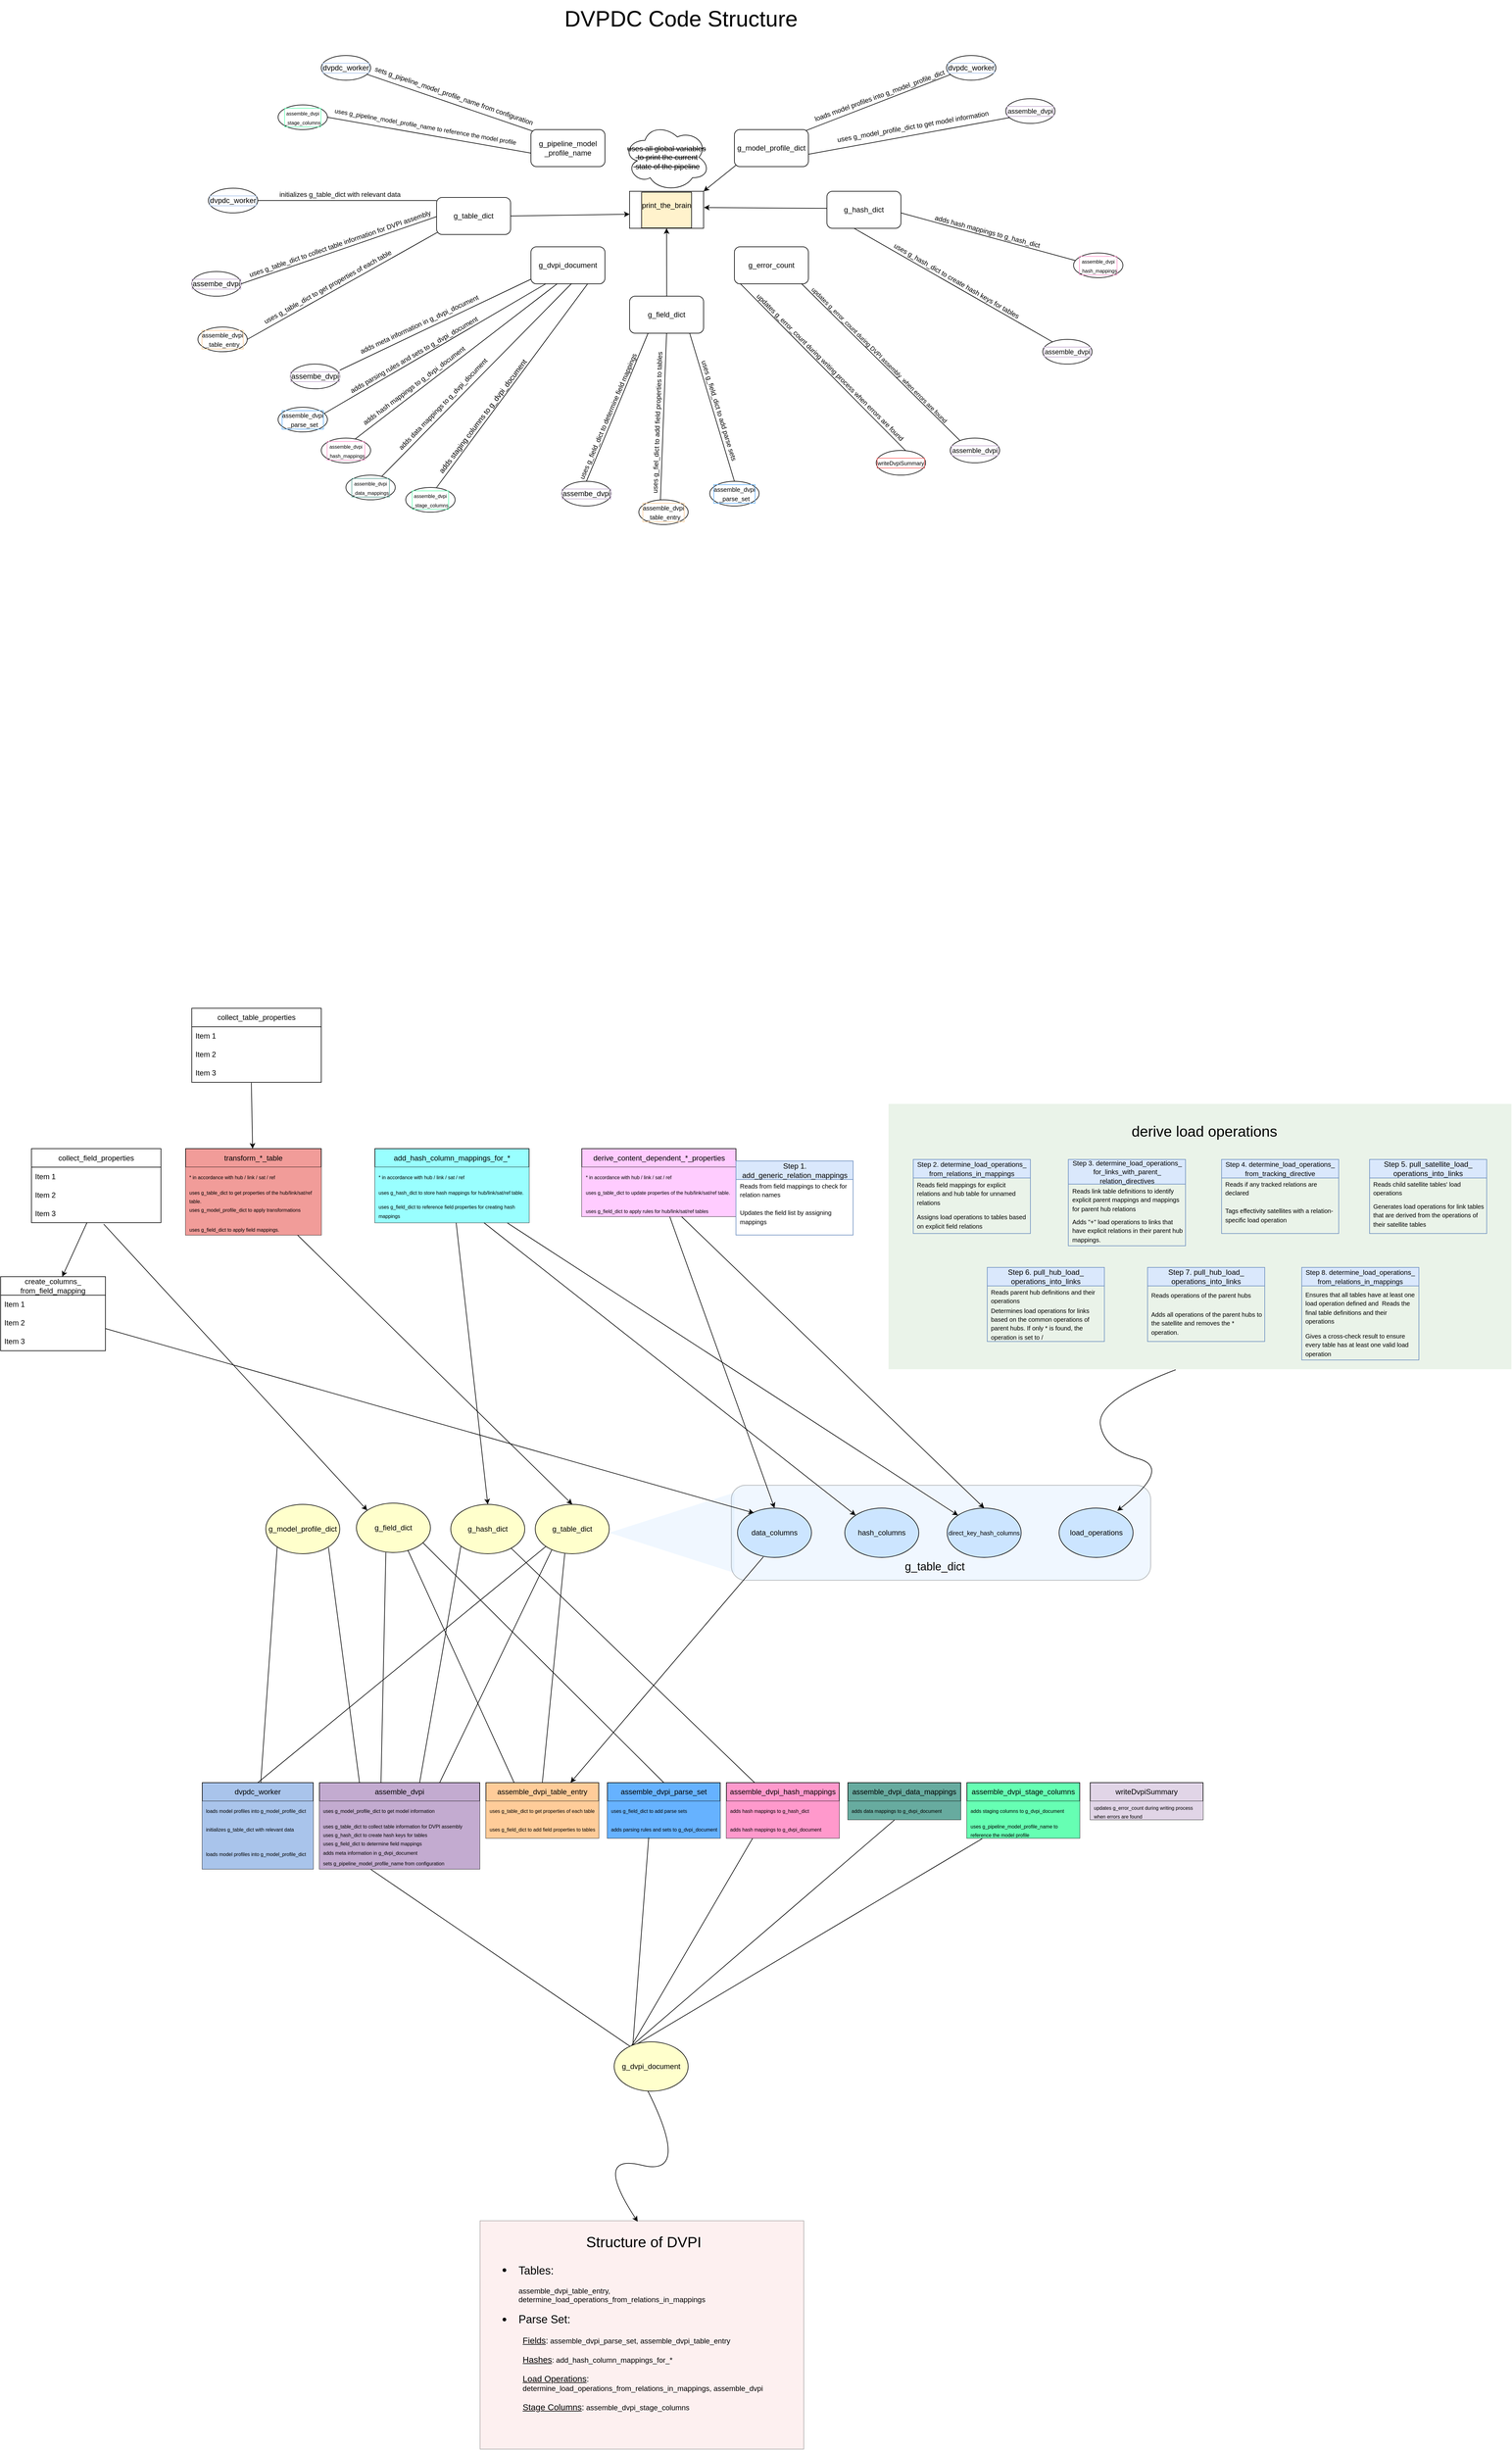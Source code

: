 <mxfile version="23.0.2" type="device">
  <diagram name="Seite-1" id="_xlTrjUbBoeg_nsTucc6">
    <mxGraphModel dx="4109" dy="2584" grid="1" gridSize="10" guides="1" tooltips="1" connect="1" arrows="1" fold="1" page="1" pageScale="1" pageWidth="827" pageHeight="1169" math="0" shadow="0">
      <root>
        <mxCell id="0" />
        <mxCell id="1" parent="0" />
        <mxCell id="4zg3qLO7-xDs-M1nTAMU-290" value="" style="triangle;whiteSpace=wrap;html=1;direction=west;fillColor=#CCE5FF;opacity=30;strokeColor=none;" vertex="1" parent="1">
          <mxGeometry x="-153" y="1250" width="203" height="130" as="geometry" />
        </mxCell>
        <mxCell id="4zg3qLO7-xDs-M1nTAMU-271" value="" style="rounded=0;whiteSpace=wrap;html=1;fillColor=#F8CECC;opacity=30;" vertex="1" parent="1">
          <mxGeometry x="-362.5" y="2430" width="525" height="370" as="geometry" />
        </mxCell>
        <mxCell id="4zg3qLO7-xDs-M1nTAMU-266" value="" style="rounded=1;whiteSpace=wrap;html=1;opacity=50;strokeWidth=16;fillColor=#D5E8D4;strokeColor=none;arcSize=0;" vertex="1" parent="1">
          <mxGeometry x="300" y="620" width="1010" height="430" as="geometry" />
        </mxCell>
        <mxCell id="4zg3qLO7-xDs-M1nTAMU-237" value="" style="rounded=1;whiteSpace=wrap;html=1;fillColor=#CCE5FF;gradientColor=none;opacity=30;" vertex="1" parent="1">
          <mxGeometry x="45" y="1238" width="680" height="154" as="geometry" />
        </mxCell>
        <mxCell id="4zg3qLO7-xDs-M1nTAMU-2" value="dvpdc_worker" style="ellipse;whiteSpace=wrap;html=1;labelBorderColor=#A9C4EB;" vertex="1" parent="1">
          <mxGeometry x="-803" y="-864" width="80" height="40" as="geometry" />
        </mxCell>
        <mxCell id="4zg3qLO7-xDs-M1nTAMU-4" value="" style="endArrow=none;html=1;rounded=0;exitX=1;exitY=0.5;exitDx=0;exitDy=0;" edge="1" parent="1" source="4zg3qLO7-xDs-M1nTAMU-2">
          <mxGeometry width="50" height="50" relative="1" as="geometry">
            <mxPoint x="-713" y="-844.5" as="sourcePoint" />
            <mxPoint x="-433" y="-844" as="targetPoint" />
          </mxGeometry>
        </mxCell>
        <mxCell id="4zg3qLO7-xDs-M1nTAMU-5" value="&lt;font style=&quot;font-size: 11px;&quot;&gt;initializes g_table_dict with relevant data&lt;/font&gt;" style="text;html=1;align=center;verticalAlign=middle;resizable=0;points=[];autosize=1;strokeColor=none;fillColor=none;" vertex="1" parent="1">
          <mxGeometry x="-700" y="-869" width="220" height="30" as="geometry" />
        </mxCell>
        <mxCell id="4zg3qLO7-xDs-M1nTAMU-8" value="assembe_dvpi" style="ellipse;whiteSpace=wrap;html=1;labelBorderColor=#C3ABD0;" vertex="1" parent="1">
          <mxGeometry x="-830" y="-729" width="80" height="40" as="geometry" />
        </mxCell>
        <mxCell id="4zg3qLO7-xDs-M1nTAMU-9" value="" style="endArrow=none;html=1;rounded=0;exitX=1;exitY=0.5;exitDx=0;exitDy=0;" edge="1" parent="1" source="4zg3qLO7-xDs-M1nTAMU-8">
          <mxGeometry width="50" height="50" relative="1" as="geometry">
            <mxPoint x="-500" y="-689" as="sourcePoint" />
            <mxPoint x="-430" y="-819" as="targetPoint" />
          </mxGeometry>
        </mxCell>
        <mxCell id="4zg3qLO7-xDs-M1nTAMU-10" value="&lt;font style=&quot;font-size: 11px;&quot;&gt;uses g_table_dict&amp;nbsp;to collect table information for DVPI assembly&lt;/font&gt;" style="text;html=1;align=center;verticalAlign=middle;resizable=0;points=[];autosize=1;strokeColor=none;fillColor=none;rotation=-19;" vertex="1" parent="1">
          <mxGeometry x="-755" y="-789" width="330" height="30" as="geometry" />
        </mxCell>
        <mxCell id="4zg3qLO7-xDs-M1nTAMU-11" value="&lt;font style=&quot;font-size: 10px;&quot;&gt;assemble_dvpi&lt;br&gt;_table_entry&lt;/font&gt;" style="ellipse;whiteSpace=wrap;html=1;labelBorderColor=#FFCC99;" vertex="1" parent="1">
          <mxGeometry x="-820" y="-639" width="80" height="40" as="geometry" />
        </mxCell>
        <mxCell id="4zg3qLO7-xDs-M1nTAMU-12" value="" style="endArrow=none;html=1;rounded=0;" edge="1" parent="1">
          <mxGeometry width="50" height="50" relative="1" as="geometry">
            <mxPoint x="-740" y="-619" as="sourcePoint" />
            <mxPoint x="-420" y="-799" as="targetPoint" />
          </mxGeometry>
        </mxCell>
        <mxCell id="4zg3qLO7-xDs-M1nTAMU-13" value="&lt;font style=&quot;font-size: 11px;&quot;&gt;uses g_table_dict&amp;nbsp;to get properties of each table&lt;/font&gt;" style="text;html=1;align=center;verticalAlign=middle;resizable=0;points=[];autosize=1;strokeColor=none;fillColor=none;rotation=-29;" vertex="1" parent="1">
          <mxGeometry x="-740" y="-719" width="260" height="30" as="geometry" />
        </mxCell>
        <mxCell id="4zg3qLO7-xDs-M1nTAMU-14" value="g_table_dict" style="rounded=1;whiteSpace=wrap;html=1;" vertex="1" parent="1">
          <mxGeometry x="-433" y="-849" width="120" height="60" as="geometry" />
        </mxCell>
        <mxCell id="4zg3qLO7-xDs-M1nTAMU-15" value="g_dvpi_document" style="rounded=1;whiteSpace=wrap;html=1;" vertex="1" parent="1">
          <mxGeometry x="-280" y="-769" width="120" height="60" as="geometry" />
        </mxCell>
        <mxCell id="4zg3qLO7-xDs-M1nTAMU-16" value="g_field_dict" style="rounded=1;whiteSpace=wrap;html=1;" vertex="1" parent="1">
          <mxGeometry x="-120" y="-689" width="120" height="60" as="geometry" />
        </mxCell>
        <mxCell id="4zg3qLO7-xDs-M1nTAMU-17" value="g_pipeline_model&lt;br&gt;_profile_name" style="rounded=1;whiteSpace=wrap;html=1;" vertex="1" parent="1">
          <mxGeometry x="-280" y="-959" width="120" height="60" as="geometry" />
        </mxCell>
        <mxCell id="4zg3qLO7-xDs-M1nTAMU-19" value="g_model_profile_dict" style="rounded=1;whiteSpace=wrap;html=1;" vertex="1" parent="1">
          <mxGeometry x="50" y="-959" width="120" height="60" as="geometry" />
        </mxCell>
        <mxCell id="4zg3qLO7-xDs-M1nTAMU-20" value="g_hash_dict" style="rounded=1;whiteSpace=wrap;html=1;" vertex="1" parent="1">
          <mxGeometry x="200" y="-859" width="120" height="60" as="geometry" />
        </mxCell>
        <mxCell id="4zg3qLO7-xDs-M1nTAMU-21" value="g_error_count" style="rounded=1;whiteSpace=wrap;html=1;" vertex="1" parent="1">
          <mxGeometry x="50" y="-769" width="120" height="60" as="geometry" />
        </mxCell>
        <mxCell id="4zg3qLO7-xDs-M1nTAMU-22" value="&#xa;&lt;span style=&quot;color: rgb(0, 0, 0); font-family: Helvetica; font-size: 12px; font-style: normal; font-variant-ligatures: normal; font-variant-caps: normal; font-weight: 400; letter-spacing: normal; orphans: 2; text-align: center; text-indent: 0px; text-transform: none; widows: 2; word-spacing: 0px; -webkit-text-stroke-width: 0px; text-decoration-thickness: initial; text-decoration-style: initial; text-decoration-color: initial; float: none; display: inline !important;&quot;&gt;print_the_brain&lt;/span&gt;&#xa;&#xa;" style="rounded=0;whiteSpace=wrap;html=1;labelBackgroundColor=#FFF2CC;labelBorderColor=default;" vertex="1" parent="1">
          <mxGeometry x="-120" y="-859" width="120" height="60" as="geometry" />
        </mxCell>
        <mxCell id="4zg3qLO7-xDs-M1nTAMU-23" value="assembe_dvpi" style="ellipse;whiteSpace=wrap;html=1;labelBorderColor=#C3ABD0;" vertex="1" parent="1">
          <mxGeometry x="-670" y="-579" width="80" height="40" as="geometry" />
        </mxCell>
        <mxCell id="4zg3qLO7-xDs-M1nTAMU-24" value="" style="endArrow=none;html=1;rounded=0;entryX=-0.002;entryY=0.877;entryDx=0;entryDy=0;entryPerimeter=0;" edge="1" parent="1" target="4zg3qLO7-xDs-M1nTAMU-15">
          <mxGeometry width="50" height="50" relative="1" as="geometry">
            <mxPoint x="-590" y="-569" as="sourcePoint" />
            <mxPoint x="-540" y="-619" as="targetPoint" />
          </mxGeometry>
        </mxCell>
        <mxCell id="4zg3qLO7-xDs-M1nTAMU-25" value="&lt;font style=&quot;font-size: 11px;&quot;&gt;adds meta information in g_dvpi_document&amp;nbsp;&lt;/font&gt;" style="text;html=1;align=center;verticalAlign=middle;resizable=0;points=[];autosize=1;strokeColor=none;fillColor=none;rotation=-25;" vertex="1" parent="1">
          <mxGeometry x="-580" y="-659" width="240" height="30" as="geometry" />
        </mxCell>
        <mxCell id="4zg3qLO7-xDs-M1nTAMU-27" value="&lt;font style=&quot;font-size: 10px;&quot;&gt;assemble_dvpi&lt;br&gt;_parse_set&lt;/font&gt;" style="ellipse;whiteSpace=wrap;html=1;labelBorderColor=#66B2FF;" vertex="1" parent="1">
          <mxGeometry x="-690" y="-509" width="80" height="40" as="geometry" />
        </mxCell>
        <mxCell id="4zg3qLO7-xDs-M1nTAMU-28" value="" style="endArrow=none;html=1;rounded=0;entryX=0.2;entryY=1;entryDx=0;entryDy=0;entryPerimeter=0;" edge="1" parent="1" target="4zg3qLO7-xDs-M1nTAMU-15">
          <mxGeometry width="50" height="50" relative="1" as="geometry">
            <mxPoint x="-615" y="-499" as="sourcePoint" />
            <mxPoint x="-565" y="-549" as="targetPoint" />
          </mxGeometry>
        </mxCell>
        <mxCell id="4zg3qLO7-xDs-M1nTAMU-29" value="&lt;font style=&quot;font-size: 11px;&quot;&gt;adds parsing rules and sets to g_dvpi_document&lt;/font&gt;" style="text;html=1;align=center;verticalAlign=middle;resizable=0;points=[];autosize=1;strokeColor=none;fillColor=none;rotation=-30;" vertex="1" parent="1">
          <mxGeometry x="-600" y="-609" width="260" height="30" as="geometry" />
        </mxCell>
        <mxCell id="4zg3qLO7-xDs-M1nTAMU-30" value="&lt;font style=&quot;font-size: 8px;&quot;&gt;assemble_dvpi&lt;br&gt;_hash_mappings&lt;/font&gt;" style="ellipse;whiteSpace=wrap;html=1;labelBorderColor=#FF99CC;" vertex="1" parent="1">
          <mxGeometry x="-620" y="-459" width="80" height="40" as="geometry" />
        </mxCell>
        <mxCell id="4zg3qLO7-xDs-M1nTAMU-31" value="" style="endArrow=none;html=1;rounded=0;exitX=0.691;exitY=0.032;exitDx=0;exitDy=0;exitPerimeter=0;entryX=0.351;entryY=1.004;entryDx=0;entryDy=0;entryPerimeter=0;" edge="1" parent="1" source="4zg3qLO7-xDs-M1nTAMU-30" target="4zg3qLO7-xDs-M1nTAMU-15">
          <mxGeometry width="50" height="50" relative="1" as="geometry">
            <mxPoint x="-550" y="-464" as="sourcePoint" />
            <mxPoint x="-500" y="-514" as="targetPoint" />
          </mxGeometry>
        </mxCell>
        <mxCell id="4zg3qLO7-xDs-M1nTAMU-32" value="&lt;font style=&quot;font-size: 11px;&quot;&gt;adds hash mappings to g_dvpi_document&lt;/font&gt;" style="text;html=1;align=center;verticalAlign=middle;resizable=0;points=[];autosize=1;strokeColor=none;fillColor=none;rotation=-37;" vertex="1" parent="1">
          <mxGeometry x="-585" y="-559" width="230" height="30" as="geometry" />
        </mxCell>
        <mxCell id="4zg3qLO7-xDs-M1nTAMU-33" value="&lt;font style=&quot;font-size: 8px;&quot;&gt;assemble_dvpi&lt;br&gt;_data_mappings&lt;/font&gt;" style="ellipse;whiteSpace=wrap;html=1;labelBorderColor=#67AB9F;" vertex="1" parent="1">
          <mxGeometry x="-580" y="-399" width="80" height="40" as="geometry" />
        </mxCell>
        <mxCell id="4zg3qLO7-xDs-M1nTAMU-34" value="&lt;font style=&quot;font-size: 8px;&quot;&gt;assemble_dvpi&lt;br&gt;_stage_columns&lt;/font&gt;" style="ellipse;whiteSpace=wrap;html=1;labelBorderColor=#66FFB3;" vertex="1" parent="1">
          <mxGeometry x="-483" y="-379" width="80" height="40" as="geometry" />
        </mxCell>
        <mxCell id="4zg3qLO7-xDs-M1nTAMU-35" value="" style="endArrow=none;html=1;rounded=0;entryX=0.55;entryY=0.99;entryDx=0;entryDy=0;entryPerimeter=0;exitX=0.729;exitY=0.045;exitDx=0;exitDy=0;exitPerimeter=0;" edge="1" parent="1" source="4zg3qLO7-xDs-M1nTAMU-33" target="4zg3qLO7-xDs-M1nTAMU-15">
          <mxGeometry width="50" height="50" relative="1" as="geometry">
            <mxPoint x="-520" y="-399" as="sourcePoint" />
            <mxPoint x="-470" y="-449" as="targetPoint" />
          </mxGeometry>
        </mxCell>
        <mxCell id="4zg3qLO7-xDs-M1nTAMU-36" value="" style="endArrow=none;html=1;rounded=0;entryX=0.763;entryY=1.01;entryDx=0;entryDy=0;entryPerimeter=0;" edge="1" parent="1" target="4zg3qLO7-xDs-M1nTAMU-15">
          <mxGeometry width="50" height="50" relative="1" as="geometry">
            <mxPoint x="-433" y="-379" as="sourcePoint" />
            <mxPoint x="-383" y="-429" as="targetPoint" />
          </mxGeometry>
        </mxCell>
        <mxCell id="4zg3qLO7-xDs-M1nTAMU-37" value="&lt;font style=&quot;font-size: 11px;&quot;&gt;adds data mappings to g_dvpi_document&lt;/font&gt;" style="text;html=1;align=center;verticalAlign=middle;resizable=0;points=[];autosize=1;strokeColor=none;fillColor=none;rotation=-46;" vertex="1" parent="1">
          <mxGeometry x="-533" y="-529" width="220" height="30" as="geometry" />
        </mxCell>
        <mxCell id="4zg3qLO7-xDs-M1nTAMU-38" value="adds staging columns to g_dvpi_document" style="text;html=1;align=center;verticalAlign=middle;resizable=0;points=[];autosize=1;strokeColor=none;fillColor=none;rotation=-53;" vertex="1" parent="1">
          <mxGeometry x="-483" y="-509" width="250" height="30" as="geometry" />
        </mxCell>
        <mxCell id="4zg3qLO7-xDs-M1nTAMU-40" value="assembe_dvpi" style="ellipse;whiteSpace=wrap;html=1;labelBorderColor=#C3ABD0;" vertex="1" parent="1">
          <mxGeometry x="-230" y="-389" width="80" height="40" as="geometry" />
        </mxCell>
        <mxCell id="4zg3qLO7-xDs-M1nTAMU-41" value="&lt;font style=&quot;font-size: 10px;&quot;&gt;assemble_dvpi&lt;br&gt;_table_entry&lt;/font&gt;" style="ellipse;whiteSpace=wrap;html=1;labelBorderColor=#FFCC99;" vertex="1" parent="1">
          <mxGeometry x="-105" y="-359" width="80" height="40" as="geometry" />
        </mxCell>
        <mxCell id="4zg3qLO7-xDs-M1nTAMU-42" value="&lt;font style=&quot;font-size: 10px;&quot;&gt;assemble_dvpi&lt;br&gt;_parse_set&lt;/font&gt;" style="ellipse;whiteSpace=wrap;html=1;labelBorderColor=#66B2FF;" vertex="1" parent="1">
          <mxGeometry x="10" y="-389" width="80" height="40" as="geometry" />
        </mxCell>
        <mxCell id="4zg3qLO7-xDs-M1nTAMU-43" value="" style="endArrow=none;html=1;rounded=0;entryX=0.25;entryY=1;entryDx=0;entryDy=0;" edge="1" parent="1" target="4zg3qLO7-xDs-M1nTAMU-16">
          <mxGeometry width="50" height="50" relative="1" as="geometry">
            <mxPoint x="-190" y="-389" as="sourcePoint" />
            <mxPoint x="-140" y="-439" as="targetPoint" />
          </mxGeometry>
        </mxCell>
        <mxCell id="4zg3qLO7-xDs-M1nTAMU-44" value="" style="endArrow=none;html=1;rounded=0;entryX=0.5;entryY=1;entryDx=0;entryDy=0;" edge="1" parent="1" target="4zg3qLO7-xDs-M1nTAMU-16">
          <mxGeometry width="50" height="50" relative="1" as="geometry">
            <mxPoint x="-70" y="-359" as="sourcePoint" />
            <mxPoint x="-20" y="-409" as="targetPoint" />
          </mxGeometry>
        </mxCell>
        <mxCell id="4zg3qLO7-xDs-M1nTAMU-45" value="" style="endArrow=none;html=1;rounded=0;entryX=0.812;entryY=1;entryDx=0;entryDy=0;entryPerimeter=0;" edge="1" parent="1" target="4zg3qLO7-xDs-M1nTAMU-16">
          <mxGeometry width="50" height="50" relative="1" as="geometry">
            <mxPoint x="50" y="-389" as="sourcePoint" />
            <mxPoint x="100" y="-439" as="targetPoint" />
          </mxGeometry>
        </mxCell>
        <mxCell id="4zg3qLO7-xDs-M1nTAMU-46" value="&lt;font style=&quot;font-size: 11px;&quot;&gt;uses g_field_dict to determine field mappings&lt;/font&gt;" style="text;html=1;align=center;verticalAlign=middle;resizable=0;points=[];autosize=1;strokeColor=none;fillColor=none;rotation=-67;" vertex="1" parent="1">
          <mxGeometry x="-275" y="-509" width="240" height="30" as="geometry" />
        </mxCell>
        <mxCell id="4zg3qLO7-xDs-M1nTAMU-47" value="&lt;font style=&quot;font-size: 11px;&quot;&gt;uses g_fiel_dict&amp;nbsp;to add field properties to tables&lt;/font&gt;" style="text;html=1;align=center;verticalAlign=middle;resizable=0;points=[];autosize=1;strokeColor=none;fillColor=none;rotation=-88;" vertex="1" parent="1">
          <mxGeometry x="-200" y="-499" width="250" height="30" as="geometry" />
        </mxCell>
        <mxCell id="4zg3qLO7-xDs-M1nTAMU-48" value="&lt;font style=&quot;font-size: 11px;&quot;&gt;uses g_field_dict to add parse sets&lt;/font&gt;" style="text;html=1;align=center;verticalAlign=middle;resizable=0;points=[];autosize=1;strokeColor=none;fillColor=none;rotation=73;" vertex="1" parent="1">
          <mxGeometry x="-70" y="-519" width="190" height="30" as="geometry" />
        </mxCell>
        <mxCell id="4zg3qLO7-xDs-M1nTAMU-49" value="&lt;font style=&quot;font-size: 9px;&quot;&gt;writeDvpiSummary&lt;/font&gt;" style="ellipse;whiteSpace=wrap;html=1;labelBorderColor=#FF6666;" vertex="1" parent="1">
          <mxGeometry x="280" y="-439" width="80" height="40" as="geometry" />
        </mxCell>
        <mxCell id="4zg3qLO7-xDs-M1nTAMU-50" value="&lt;font style=&quot;&quot;&gt;&lt;font style=&quot;font-size: 11px;&quot;&gt;assemble_dvpi&lt;/font&gt;&lt;br&gt;&lt;/font&gt;" style="ellipse;whiteSpace=wrap;html=1;labelBorderColor=#C3ABD0;" vertex="1" parent="1">
          <mxGeometry x="400" y="-459" width="80" height="40" as="geometry" />
        </mxCell>
        <mxCell id="4zg3qLO7-xDs-M1nTAMU-51" value="" style="endArrow=none;html=1;rounded=0;exitX=0.593;exitY=0.005;exitDx=0;exitDy=0;exitPerimeter=0;entryX=0.077;entryY=0.991;entryDx=0;entryDy=0;entryPerimeter=0;" edge="1" parent="1" source="4zg3qLO7-xDs-M1nTAMU-49" target="4zg3qLO7-xDs-M1nTAMU-21">
          <mxGeometry width="50" height="50" relative="1" as="geometry">
            <mxPoint x="180" y="-549" as="sourcePoint" />
            <mxPoint x="230" y="-599" as="targetPoint" />
          </mxGeometry>
        </mxCell>
        <mxCell id="4zg3qLO7-xDs-M1nTAMU-52" value="" style="endArrow=none;html=1;rounded=0;exitX=0.199;exitY=0.104;exitDx=0;exitDy=0;exitPerimeter=0;entryX=0.906;entryY=0.994;entryDx=0;entryDy=0;entryPerimeter=0;" edge="1" parent="1" source="4zg3qLO7-xDs-M1nTAMU-50" target="4zg3qLO7-xDs-M1nTAMU-21">
          <mxGeometry width="50" height="50" relative="1" as="geometry">
            <mxPoint x="354" y="-439" as="sourcePoint" />
            <mxPoint x="137" y="-706" as="targetPoint" />
          </mxGeometry>
        </mxCell>
        <mxCell id="4zg3qLO7-xDs-M1nTAMU-53" value="&lt;font style=&quot;font-size: 11px;&quot;&gt;updates g_error_count during writing process when errors are found&lt;/font&gt;" style="text;html=1;align=center;verticalAlign=middle;resizable=0;points=[];autosize=1;strokeColor=none;fillColor=none;rotation=45;" vertex="1" parent="1">
          <mxGeometry x="30" y="-589" width="350" height="30" as="geometry" />
        </mxCell>
        <mxCell id="4zg3qLO7-xDs-M1nTAMU-54" value="&lt;font style=&quot;font-size: 10px;&quot;&gt;updates g_error_count during DVPI assembly&amp;nbsp; when errors are found&lt;/font&gt;" style="text;html=1;align=center;verticalAlign=middle;resizable=0;points=[];autosize=1;strokeColor=none;fillColor=none;rotation=45;" vertex="1" parent="1">
          <mxGeometry x="120" y="-609" width="330" height="30" as="geometry" />
        </mxCell>
        <mxCell id="4zg3qLO7-xDs-M1nTAMU-55" value="&lt;font style=&quot;&quot;&gt;&lt;font style=&quot;font-size: 11px;&quot;&gt;assemble_dvpi&lt;/font&gt;&lt;br&gt;&lt;/font&gt;" style="ellipse;whiteSpace=wrap;html=1;labelBorderColor=#C3ABD0;" vertex="1" parent="1">
          <mxGeometry x="550" y="-619" width="80" height="40" as="geometry" />
        </mxCell>
        <mxCell id="4zg3qLO7-xDs-M1nTAMU-56" value="&lt;font style=&quot;font-size: 8px;&quot;&gt;assemble_dvpi&lt;br&gt;_hash_mappings&lt;/font&gt;" style="ellipse;whiteSpace=wrap;html=1;labelBorderColor=#FF99CC;" vertex="1" parent="1">
          <mxGeometry x="600" y="-759" width="80" height="40" as="geometry" />
        </mxCell>
        <mxCell id="4zg3qLO7-xDs-M1nTAMU-57" value="" style="endArrow=none;html=1;rounded=0;entryX=0.033;entryY=0.304;entryDx=0;entryDy=0;entryPerimeter=0;" edge="1" parent="1" target="4zg3qLO7-xDs-M1nTAMU-56">
          <mxGeometry width="50" height="50" relative="1" as="geometry">
            <mxPoint x="320" y="-824" as="sourcePoint" />
            <mxPoint x="370" y="-874" as="targetPoint" />
          </mxGeometry>
        </mxCell>
        <mxCell id="4zg3qLO7-xDs-M1nTAMU-58" value="" style="endArrow=none;html=1;rounded=0;entryX=0.197;entryY=0.1;entryDx=0;entryDy=0;entryPerimeter=0;" edge="1" parent="1" target="4zg3qLO7-xDs-M1nTAMU-55">
          <mxGeometry width="50" height="50" relative="1" as="geometry">
            <mxPoint x="244" y="-799" as="sourcePoint" />
            <mxPoint x="570" y="-639" as="targetPoint" />
          </mxGeometry>
        </mxCell>
        <mxCell id="4zg3qLO7-xDs-M1nTAMU-59" value="&lt;font style=&quot;font-size: 11px;&quot;&gt;uses g_hash_dict to create hash keys for tables&lt;/font&gt;" style="text;html=1;align=center;verticalAlign=middle;resizable=0;points=[];autosize=1;strokeColor=none;fillColor=none;rotation=30;" vertex="1" parent="1">
          <mxGeometry x="280" y="-729" width="260" height="30" as="geometry" />
        </mxCell>
        <mxCell id="4zg3qLO7-xDs-M1nTAMU-60" value="&lt;font style=&quot;font-size: 11px;&quot;&gt;adds hash mappings to g_hash_dict&lt;/font&gt;" style="text;html=1;align=center;verticalAlign=middle;resizable=0;points=[];autosize=1;strokeColor=none;fillColor=none;rotation=15;" vertex="1" parent="1">
          <mxGeometry x="360" y="-809" width="200" height="30" as="geometry" />
        </mxCell>
        <mxCell id="4zg3qLO7-xDs-M1nTAMU-61" value="dvpdc_worker" style="ellipse;whiteSpace=wrap;html=1;labelBorderColor=#A9C4EB;" vertex="1" parent="1">
          <mxGeometry x="394" y="-1079" width="80" height="40" as="geometry" />
        </mxCell>
        <mxCell id="4zg3qLO7-xDs-M1nTAMU-62" value="&lt;font style=&quot;&quot;&gt;&lt;font style=&quot;font-size: 11px;&quot;&gt;assemble_dvpi&lt;/font&gt;&lt;br&gt;&lt;/font&gt;" style="ellipse;whiteSpace=wrap;html=1;labelBackgroundColor=none;labelBorderColor=#C3ABD0;" vertex="1" parent="1">
          <mxGeometry x="490" y="-1009" width="80" height="40" as="geometry" />
        </mxCell>
        <mxCell id="4zg3qLO7-xDs-M1nTAMU-63" value="" style="endArrow=none;html=1;rounded=0;entryX=0.08;entryY=0.771;entryDx=0;entryDy=0;entryPerimeter=0;exitX=0.97;exitY=0.024;exitDx=0;exitDy=0;exitPerimeter=0;" edge="1" parent="1" source="4zg3qLO7-xDs-M1nTAMU-19" target="4zg3qLO7-xDs-M1nTAMU-61">
          <mxGeometry width="50" height="50" relative="1" as="geometry">
            <mxPoint x="170" y="-959" as="sourcePoint" />
            <mxPoint x="220" y="-1009" as="targetPoint" />
          </mxGeometry>
        </mxCell>
        <mxCell id="4zg3qLO7-xDs-M1nTAMU-64" value="" style="endArrow=none;html=1;rounded=0;entryX=0.074;entryY=0.765;entryDx=0;entryDy=0;entryPerimeter=0;" edge="1" parent="1" target="4zg3qLO7-xDs-M1nTAMU-62">
          <mxGeometry width="50" height="50" relative="1" as="geometry">
            <mxPoint x="170" y="-919" as="sourcePoint" />
            <mxPoint x="220" y="-969" as="targetPoint" />
          </mxGeometry>
        </mxCell>
        <mxCell id="4zg3qLO7-xDs-M1nTAMU-65" value="&lt;font style=&quot;font-size: 11px;&quot;&gt;loads model profiles into g_model_profile_dict&lt;/font&gt;" style="text;html=1;align=center;verticalAlign=middle;resizable=0;points=[];autosize=1;strokeColor=none;fillColor=none;rotation=-20;" vertex="1" parent="1">
          <mxGeometry x="160" y="-1029" width="250" height="30" as="geometry" />
        </mxCell>
        <mxCell id="4zg3qLO7-xDs-M1nTAMU-66" value="&lt;font style=&quot;font-size: 11px;&quot;&gt;uses g_model_profile_dict to get model information&lt;/font&gt;" style="text;html=1;align=center;verticalAlign=middle;resizable=0;points=[];autosize=1;strokeColor=none;fillColor=none;rotation=-10;" vertex="1" parent="1">
          <mxGeometry x="204" y="-979" width="270" height="30" as="geometry" />
        </mxCell>
        <mxCell id="4zg3qLO7-xDs-M1nTAMU-67" value="dvpdc_worker" style="ellipse;whiteSpace=wrap;html=1;labelBackgroundColor=none;labelBorderColor=#A9C4EB;" vertex="1" parent="1">
          <mxGeometry x="-620" y="-1079" width="80" height="40" as="geometry" />
        </mxCell>
        <mxCell id="4zg3qLO7-xDs-M1nTAMU-69" value="" style="endArrow=none;html=1;rounded=0;entryX=0.019;entryY=0.038;entryDx=0;entryDy=0;exitX=0.934;exitY=0.767;exitDx=0;exitDy=0;exitPerimeter=0;entryPerimeter=0;" edge="1" parent="1" source="4zg3qLO7-xDs-M1nTAMU-67" target="4zg3qLO7-xDs-M1nTAMU-17">
          <mxGeometry width="50" height="50" relative="1" as="geometry">
            <mxPoint x="-510" y="-1009" as="sourcePoint" />
            <mxPoint x="-460" y="-1059" as="targetPoint" />
          </mxGeometry>
        </mxCell>
        <mxCell id="4zg3qLO7-xDs-M1nTAMU-70" value="" style="endArrow=none;html=1;rounded=0;entryX=0;entryY=0.635;entryDx=0;entryDy=0;entryPerimeter=0;" edge="1" parent="1" target="4zg3qLO7-xDs-M1nTAMU-17">
          <mxGeometry width="50" height="50" relative="1" as="geometry">
            <mxPoint x="-610" y="-979" as="sourcePoint" />
            <mxPoint x="-560" y="-1029" as="targetPoint" />
          </mxGeometry>
        </mxCell>
        <mxCell id="4zg3qLO7-xDs-M1nTAMU-71" value="&lt;font style=&quot;font-size: 11px;&quot;&gt;sets g_pipeline_model_profile_name from configuration&lt;/font&gt;" style="text;html=1;align=center;verticalAlign=middle;resizable=0;points=[];autosize=1;strokeColor=none;fillColor=none;rotation=19;" vertex="1" parent="1">
          <mxGeometry x="-550" y="-1029" width="290" height="30" as="geometry" />
        </mxCell>
        <mxCell id="4zg3qLO7-xDs-M1nTAMU-72" value="&lt;font style=&quot;font-size: 8px;&quot;&gt;assemble_dvpi&lt;br&gt;_stage_columns&lt;/font&gt;" style="ellipse;whiteSpace=wrap;html=1;labelBorderColor=#66FFB3;" vertex="1" parent="1">
          <mxGeometry x="-690" y="-999" width="80" height="40" as="geometry" />
        </mxCell>
        <mxCell id="4zg3qLO7-xDs-M1nTAMU-73" value="&lt;font style=&quot;font-size: 10px;&quot;&gt;uses g_pipeline_model_profile_name to reference the model profile&amp;nbsp;&lt;/font&gt;" style="text;html=1;align=center;verticalAlign=middle;resizable=0;points=[];autosize=1;strokeColor=none;fillColor=none;rotation=10;" vertex="1" parent="1">
          <mxGeometry x="-610" y="-979" width="320" height="30" as="geometry" />
        </mxCell>
        <mxCell id="4zg3qLO7-xDs-M1nTAMU-75" value="" style="endArrow=classic;html=1;rounded=0;exitX=0.585;exitY=0.005;exitDx=0;exitDy=0;exitPerimeter=0;" edge="1" parent="1">
          <mxGeometry width="50" height="50" relative="1" as="geometry">
            <mxPoint x="-59.8" y="-688.7" as="sourcePoint" />
            <mxPoint x="-60" y="-799" as="targetPoint" />
          </mxGeometry>
        </mxCell>
        <mxCell id="4zg3qLO7-xDs-M1nTAMU-77" value="" style="endArrow=classic;html=1;rounded=0;exitX=0;exitY=0.461;exitDx=0;exitDy=0;exitPerimeter=0;entryX=1.005;entryY=0.439;entryDx=0;entryDy=0;entryPerimeter=0;" edge="1" parent="1" source="4zg3qLO7-xDs-M1nTAMU-20" target="4zg3qLO7-xDs-M1nTAMU-22">
          <mxGeometry width="50" height="50" relative="1" as="geometry">
            <mxPoint x="51.5" y="-799" as="sourcePoint" />
            <mxPoint x="-1.5" y="-832" as="targetPoint" />
          </mxGeometry>
        </mxCell>
        <mxCell id="4zg3qLO7-xDs-M1nTAMU-78" value="" style="endArrow=classic;html=1;rounded=0;entryX=0;entryY=0.619;entryDx=0;entryDy=0;entryPerimeter=0;" edge="1" parent="1" target="4zg3qLO7-xDs-M1nTAMU-22">
          <mxGeometry width="50" height="50" relative="1" as="geometry">
            <mxPoint x="-313" y="-819" as="sourcePoint" />
            <mxPoint x="-263" y="-869" as="targetPoint" />
          </mxGeometry>
        </mxCell>
        <mxCell id="4zg3qLO7-xDs-M1nTAMU-81" value="" style="endArrow=classic;html=1;rounded=0;entryX=1;entryY=0;entryDx=0;entryDy=0;exitX=0.021;exitY=0.963;exitDx=0;exitDy=0;exitPerimeter=0;" edge="1" parent="1" source="4zg3qLO7-xDs-M1nTAMU-19" target="4zg3qLO7-xDs-M1nTAMU-22">
          <mxGeometry width="50" height="50" relative="1" as="geometry">
            <mxPoint x="-30" y="-929" as="sourcePoint" />
            <mxPoint x="20" y="-979" as="targetPoint" />
          </mxGeometry>
        </mxCell>
        <mxCell id="4zg3qLO7-xDs-M1nTAMU-82" value="&lt;strike&gt;uses all&amp;nbsp;global variables&lt;br&gt;&amp;nbsp;to print the current&lt;br&gt;&amp;nbsp;state of the&amp;nbsp;pipeline&lt;/strike&gt;" style="ellipse;shape=cloud;whiteSpace=wrap;html=1;labelBorderColor=none;" vertex="1" parent="1">
          <mxGeometry x="-130" y="-969" width="140" height="110" as="geometry" />
        </mxCell>
        <mxCell id="4zg3qLO7-xDs-M1nTAMU-84" value="&lt;font style=&quot;font-size: 36px;&quot;&gt;DVPDC Code Structure&lt;/font&gt;" style="text;html=1;align=center;verticalAlign=middle;resizable=0;points=[];autosize=1;strokeColor=none;fillColor=none;" vertex="1" parent="1">
          <mxGeometry x="-237.5" y="-1169" width="400" height="60" as="geometry" />
        </mxCell>
        <mxCell id="4zg3qLO7-xDs-M1nTAMU-97" value="dvpdc_worker" style="swimlane;fontStyle=0;childLayout=stackLayout;horizontal=1;startSize=30;horizontalStack=0;resizeParent=1;resizeParentMax=0;resizeLast=0;collapsible=1;marginBottom=0;whiteSpace=wrap;html=1;fillColor=#A9C4EB;" vertex="1" parent="1">
          <mxGeometry x="-813" y="1720" width="180" height="140" as="geometry">
            <mxRectangle x="-810" y="1480" width="120" height="30" as="alternateBounds" />
          </mxGeometry>
        </mxCell>
        <mxCell id="4zg3qLO7-xDs-M1nTAMU-98" value="&lt;font style=&quot;font-size: 8px;&quot;&gt;loads model profiles into g_model_profile_dict&lt;/font&gt;" style="text;strokeColor=none;fillColor=#A9C4EB;align=left;verticalAlign=middle;spacingLeft=4;spacingRight=4;overflow=hidden;points=[[0,0.5],[1,0.5]];portConstraint=eastwest;rotatable=0;whiteSpace=wrap;html=1;" vertex="1" parent="4zg3qLO7-xDs-M1nTAMU-97">
          <mxGeometry y="30" width="180" height="30" as="geometry" />
        </mxCell>
        <mxCell id="4zg3qLO7-xDs-M1nTAMU-99" value="&lt;font style=&quot;font-size: 8px;&quot;&gt;initializes g_table_dict with relevant data&lt;/font&gt;" style="text;strokeColor=none;fillColor=#A9C4EB;align=left;verticalAlign=middle;spacingLeft=4;spacingRight=4;overflow=hidden;points=[[0,0.5],[1,0.5]];portConstraint=eastwest;rotatable=0;whiteSpace=wrap;html=1;" vertex="1" parent="4zg3qLO7-xDs-M1nTAMU-97">
          <mxGeometry y="60" width="180" height="30" as="geometry" />
        </mxCell>
        <mxCell id="4zg3qLO7-xDs-M1nTAMU-100" value="&lt;font style=&quot;font-size: 8px;&quot;&gt;loads model profiles into g_model_profile_dict&lt;/font&gt;" style="text;strokeColor=none;fillColor=#A9C4EB;align=left;verticalAlign=middle;spacingLeft=4;spacingRight=4;overflow=hidden;points=[[0,0.5],[1,0.5]];portConstraint=eastwest;rotatable=0;whiteSpace=wrap;html=1;" vertex="1" parent="4zg3qLO7-xDs-M1nTAMU-97">
          <mxGeometry y="90" width="180" height="50" as="geometry" />
        </mxCell>
        <mxCell id="4zg3qLO7-xDs-M1nTAMU-102" value="assemble_dvpi" style="swimlane;fontStyle=0;childLayout=stackLayout;horizontal=1;startSize=30;horizontalStack=0;resizeParent=1;resizeParentMax=0;resizeLast=0;collapsible=1;marginBottom=0;whiteSpace=wrap;html=1;fillColor=#C3ABD0;" vertex="1" parent="1">
          <mxGeometry x="-623" y="1720" width="260" height="140" as="geometry">
            <mxRectangle x="-420" y="1370" width="120" height="30" as="alternateBounds" />
          </mxGeometry>
        </mxCell>
        <mxCell id="4zg3qLO7-xDs-M1nTAMU-103" value="&lt;font style=&quot;font-size: 8px;&quot;&gt;uses g_model_profile_dict to get model information&lt;/font&gt;" style="text;strokeColor=none;fillColor=#C3ABD0;align=left;verticalAlign=middle;spacingLeft=4;spacingRight=4;overflow=hidden;points=[[0,0.5],[1,0.5]];portConstraint=eastwest;rotatable=0;whiteSpace=wrap;html=1;" vertex="1" parent="4zg3qLO7-xDs-M1nTAMU-102">
          <mxGeometry y="30" width="260" height="30" as="geometry" />
        </mxCell>
        <mxCell id="4zg3qLO7-xDs-M1nTAMU-104" value="&lt;font style=&quot;font-size: 8px;&quot;&gt;uses g_table_dict&amp;nbsp;to collect table information for DVPI assembly&lt;br&gt;uses g_hash_dict to create hash keys for tables&lt;br&gt;uses g_field_dict to determine field mappings&lt;br&gt;adds meta information in g_dvpi_document&amp;nbsp;&lt;br&gt;&lt;/font&gt;" style="text;strokeColor=none;fillColor=#C3ABD0;align=left;verticalAlign=middle;spacingLeft=4;spacingRight=4;overflow=hidden;points=[[0,0.5],[1,0.5]];portConstraint=eastwest;rotatable=0;whiteSpace=wrap;html=1;" vertex="1" parent="4zg3qLO7-xDs-M1nTAMU-102">
          <mxGeometry y="60" width="260" height="60" as="geometry" />
        </mxCell>
        <mxCell id="4zg3qLO7-xDs-M1nTAMU-105" value="&lt;font style=&quot;font-size: 8px;&quot;&gt;sets g_pipeline_model_profile_name from configuration&lt;/font&gt;" style="text;strokeColor=none;fillColor=#C3ABD0;align=left;verticalAlign=middle;spacingLeft=4;spacingRight=4;overflow=hidden;points=[[0,0.5],[1,0.5]];portConstraint=eastwest;rotatable=0;whiteSpace=wrap;html=1;" vertex="1" parent="4zg3qLO7-xDs-M1nTAMU-102">
          <mxGeometry y="120" width="260" height="20" as="geometry" />
        </mxCell>
        <mxCell id="4zg3qLO7-xDs-M1nTAMU-111" value="assemble_dvpi_table_entry" style="swimlane;fontStyle=0;childLayout=stackLayout;horizontal=1;startSize=30;horizontalStack=0;resizeParent=1;resizeParentMax=0;resizeLast=0;collapsible=1;marginBottom=0;whiteSpace=wrap;html=1;fillColor=#FFCC99;" vertex="1" parent="1">
          <mxGeometry x="-353" y="1720" width="183" height="90" as="geometry" />
        </mxCell>
        <mxCell id="4zg3qLO7-xDs-M1nTAMU-112" value="&lt;font style=&quot;font-size: 8px;&quot;&gt;uses g_table_dict&amp;nbsp;to get properties of each table&lt;/font&gt;" style="text;strokeColor=none;fillColor=#FFCC99;align=left;verticalAlign=middle;spacingLeft=4;spacingRight=4;overflow=hidden;points=[[0,0.5],[1,0.5]];portConstraint=eastwest;rotatable=0;whiteSpace=wrap;html=1;" vertex="1" parent="4zg3qLO7-xDs-M1nTAMU-111">
          <mxGeometry y="30" width="183" height="30" as="geometry" />
        </mxCell>
        <mxCell id="4zg3qLO7-xDs-M1nTAMU-113" value="&lt;font style=&quot;font-size: 8px;&quot;&gt;uses g_field_dict&amp;nbsp;to add field properties to tables&lt;/font&gt;" style="text;strokeColor=none;fillColor=#FFCC99;align=left;verticalAlign=middle;spacingLeft=4;spacingRight=4;overflow=hidden;points=[[0,0.5],[1,0.5]];portConstraint=eastwest;rotatable=0;whiteSpace=wrap;html=1;" vertex="1" parent="4zg3qLO7-xDs-M1nTAMU-111">
          <mxGeometry y="60" width="183" height="30" as="geometry" />
        </mxCell>
        <mxCell id="4zg3qLO7-xDs-M1nTAMU-115" value="&lt;font style=&quot;font-size: 12px;&quot;&gt;assemble_dvpi_parse_set&lt;/font&gt;" style="swimlane;fontStyle=0;childLayout=stackLayout;horizontal=1;startSize=30;horizontalStack=0;resizeParent=1;resizeParentMax=0;resizeLast=0;collapsible=1;marginBottom=0;whiteSpace=wrap;html=1;fillColor=#66B2FF;" vertex="1" parent="1">
          <mxGeometry x="-156" y="1720" width="183" height="90" as="geometry">
            <mxRectangle x="-153" y="1480" width="170" height="30" as="alternateBounds" />
          </mxGeometry>
        </mxCell>
        <mxCell id="4zg3qLO7-xDs-M1nTAMU-116" value="&lt;font style=&quot;font-size: 8px;&quot;&gt;uses g_field_dict to add parse sets&lt;/font&gt;" style="text;strokeColor=none;fillColor=#66B2FF;align=left;verticalAlign=middle;spacingLeft=4;spacingRight=4;overflow=hidden;points=[[0,0.5],[1,0.5]];portConstraint=eastwest;rotatable=0;whiteSpace=wrap;html=1;" vertex="1" parent="4zg3qLO7-xDs-M1nTAMU-115">
          <mxGeometry y="30" width="183" height="30" as="geometry" />
        </mxCell>
        <mxCell id="4zg3qLO7-xDs-M1nTAMU-117" value="&lt;font style=&quot;font-size: 8px;&quot;&gt;adds parsing rules and sets to g_dvpi_document&lt;/font&gt;" style="text;strokeColor=none;fillColor=#66B2FF;align=left;verticalAlign=middle;spacingLeft=4;spacingRight=4;overflow=hidden;points=[[0,0.5],[1,0.5]];portConstraint=eastwest;rotatable=0;whiteSpace=wrap;html=1;" vertex="1" parent="4zg3qLO7-xDs-M1nTAMU-115">
          <mxGeometry y="60" width="183" height="30" as="geometry" />
        </mxCell>
        <mxCell id="4zg3qLO7-xDs-M1nTAMU-118" value="&lt;font style=&quot;font-size: 12px;&quot;&gt;assemble_dvpi_hash_mappings&lt;/font&gt;" style="swimlane;fontStyle=0;childLayout=stackLayout;horizontal=1;startSize=30;horizontalStack=0;resizeParent=1;resizeParentMax=0;resizeLast=0;collapsible=1;marginBottom=0;whiteSpace=wrap;html=1;fillColor=#FF99CC;" vertex="1" parent="1">
          <mxGeometry x="37" y="1720" width="183" height="90" as="geometry">
            <mxRectangle x="-153" y="1480" width="170" height="30" as="alternateBounds" />
          </mxGeometry>
        </mxCell>
        <mxCell id="4zg3qLO7-xDs-M1nTAMU-119" value="&lt;font style=&quot;font-size: 8px;&quot;&gt;adds hash mappings to g_hash_dict&lt;/font&gt;" style="text;strokeColor=none;fillColor=#FF99CC;align=left;verticalAlign=middle;spacingLeft=4;spacingRight=4;overflow=hidden;points=[[0,0.5],[1,0.5]];portConstraint=eastwest;rotatable=0;whiteSpace=wrap;html=1;" vertex="1" parent="4zg3qLO7-xDs-M1nTAMU-118">
          <mxGeometry y="30" width="183" height="30" as="geometry" />
        </mxCell>
        <mxCell id="4zg3qLO7-xDs-M1nTAMU-120" value="&lt;font style=&quot;font-size: 8px;&quot;&gt;adds hash mappings to g_dvpi_document&lt;/font&gt;" style="text;strokeColor=none;fillColor=#FF99CC;align=left;verticalAlign=middle;spacingLeft=4;spacingRight=4;overflow=hidden;points=[[0,0.5],[1,0.5]];portConstraint=eastwest;rotatable=0;whiteSpace=wrap;html=1;" vertex="1" parent="4zg3qLO7-xDs-M1nTAMU-118">
          <mxGeometry y="60" width="183" height="30" as="geometry" />
        </mxCell>
        <mxCell id="4zg3qLO7-xDs-M1nTAMU-121" value="&lt;font style=&quot;font-size: 12px;&quot;&gt;assemble_dvpi_data_mappings&lt;/font&gt;" style="swimlane;fontStyle=0;childLayout=stackLayout;horizontal=1;startSize=30;horizontalStack=0;resizeParent=1;resizeParentMax=0;resizeLast=0;collapsible=1;marginBottom=0;whiteSpace=wrap;html=1;fillColor=#67AB9F;" vertex="1" parent="1">
          <mxGeometry x="234" y="1720" width="183" height="60" as="geometry">
            <mxRectangle x="-153" y="1480" width="170" height="30" as="alternateBounds" />
          </mxGeometry>
        </mxCell>
        <mxCell id="4zg3qLO7-xDs-M1nTAMU-122" value="&lt;font style=&quot;font-size: 8px;&quot;&gt;adds data mappings to g_dvpi_document&lt;/font&gt;" style="text;strokeColor=none;fillColor=#67AB9F;align=left;verticalAlign=middle;spacingLeft=4;spacingRight=4;overflow=hidden;points=[[0,0.5],[1,0.5]];portConstraint=eastwest;rotatable=0;whiteSpace=wrap;html=1;" vertex="1" parent="4zg3qLO7-xDs-M1nTAMU-121">
          <mxGeometry y="30" width="183" height="30" as="geometry" />
        </mxCell>
        <mxCell id="4zg3qLO7-xDs-M1nTAMU-124" value="&lt;font style=&quot;font-size: 12px;&quot;&gt;assemble_dvpi_stage_columns&lt;/font&gt;" style="swimlane;fontStyle=0;childLayout=stackLayout;horizontal=1;startSize=30;horizontalStack=0;resizeParent=1;resizeParentMax=0;resizeLast=0;collapsible=1;marginBottom=0;whiteSpace=wrap;html=1;fillColor=#66FFB3;" vertex="1" parent="1">
          <mxGeometry x="427" y="1720" width="183" height="90" as="geometry">
            <mxRectangle x="-153" y="1480" width="170" height="30" as="alternateBounds" />
          </mxGeometry>
        </mxCell>
        <mxCell id="4zg3qLO7-xDs-M1nTAMU-125" value="&lt;font style=&quot;font-size: 8px;&quot;&gt;adds staging columns to g_dvpi_document&lt;/font&gt;" style="text;strokeColor=none;fillColor=#66FFB3;align=left;verticalAlign=middle;spacingLeft=4;spacingRight=4;overflow=hidden;points=[[0,0.5],[1,0.5]];portConstraint=eastwest;rotatable=0;whiteSpace=wrap;html=1;" vertex="1" parent="4zg3qLO7-xDs-M1nTAMU-124">
          <mxGeometry y="30" width="183" height="30" as="geometry" />
        </mxCell>
        <mxCell id="4zg3qLO7-xDs-M1nTAMU-126" value="&lt;font style=&quot;font-size: 8px;&quot;&gt;uses g_pipeline_model_profile_name to reference the model profile&amp;nbsp;&lt;/font&gt;" style="text;strokeColor=none;fillColor=#66FFB3;align=left;verticalAlign=middle;spacingLeft=4;spacingRight=4;overflow=hidden;points=[[0,0.5],[1,0.5]];portConstraint=eastwest;rotatable=0;whiteSpace=wrap;html=1;" vertex="1" parent="4zg3qLO7-xDs-M1nTAMU-124">
          <mxGeometry y="60" width="183" height="30" as="geometry" />
        </mxCell>
        <mxCell id="4zg3qLO7-xDs-M1nTAMU-127" value="writeDvpiSummary" style="swimlane;fontStyle=0;childLayout=stackLayout;horizontal=1;startSize=30;horizontalStack=0;resizeParent=1;resizeParentMax=0;resizeLast=0;collapsible=1;marginBottom=0;whiteSpace=wrap;html=1;fillColor=#E1D5E7;" vertex="1" parent="1">
          <mxGeometry x="627" y="1720" width="183" height="60" as="geometry">
            <mxRectangle x="-153" y="1480" width="170" height="30" as="alternateBounds" />
          </mxGeometry>
        </mxCell>
        <mxCell id="4zg3qLO7-xDs-M1nTAMU-128" value="&lt;font style=&quot;font-size: 8px;&quot;&gt;updates g_error_count during writing process when errors are found&lt;/font&gt;" style="text;strokeColor=none;fillColor=#E1D5E7;align=left;verticalAlign=middle;spacingLeft=4;spacingRight=4;overflow=hidden;points=[[0,0.5],[1,0.5]];portConstraint=eastwest;rotatable=0;whiteSpace=wrap;html=1;" vertex="1" parent="4zg3qLO7-xDs-M1nTAMU-127">
          <mxGeometry y="30" width="183" height="30" as="geometry" />
        </mxCell>
        <mxCell id="4zg3qLO7-xDs-M1nTAMU-133" value="g_dvpi_document" style="ellipse;whiteSpace=wrap;html=1;fillColor=#FFFFCC;" vertex="1" parent="1">
          <mxGeometry x="-145" y="2140" width="120" height="80" as="geometry" />
        </mxCell>
        <mxCell id="4zg3qLO7-xDs-M1nTAMU-154" value="" style="endArrow=none;html=1;rounded=0;entryX=0.321;entryY=1.032;entryDx=0;entryDy=0;entryPerimeter=0;exitX=0.212;exitY=0.089;exitDx=0;exitDy=0;exitPerimeter=0;" edge="1" parent="1" source="4zg3qLO7-xDs-M1nTAMU-133" target="4zg3qLO7-xDs-M1nTAMU-105">
          <mxGeometry width="50" height="50" relative="1" as="geometry">
            <mxPoint x="-80" y="1720" as="sourcePoint" />
            <mxPoint x="-524" y="1620" as="targetPoint" />
          </mxGeometry>
        </mxCell>
        <mxCell id="4zg3qLO7-xDs-M1nTAMU-159" value="" style="endArrow=none;html=1;rounded=0;exitX=0.252;exitY=0.067;exitDx=0;exitDy=0;entryX=0.366;entryY=0.967;entryDx=0;entryDy=0;entryPerimeter=0;exitPerimeter=0;" edge="1" parent="1" source="4zg3qLO7-xDs-M1nTAMU-133" target="4zg3qLO7-xDs-M1nTAMU-117">
          <mxGeometry width="50" height="50" relative="1" as="geometry">
            <mxPoint x="-90" y="1726" as="sourcePoint" />
            <mxPoint x="-84" y="1570" as="targetPoint" />
          </mxGeometry>
        </mxCell>
        <mxCell id="4zg3qLO7-xDs-M1nTAMU-161" value="" style="endArrow=none;html=1;rounded=0;exitX=0.236;exitY=0.076;exitDx=0;exitDy=0;exitPerimeter=0;entryX=0.232;entryY=1.008;entryDx=0;entryDy=0;entryPerimeter=0;" edge="1" parent="1" source="4zg3qLO7-xDs-M1nTAMU-133" target="4zg3qLO7-xDs-M1nTAMU-120">
          <mxGeometry width="50" height="50" relative="1" as="geometry">
            <mxPoint x="40" y="1630" as="sourcePoint" />
            <mxPoint x="90" y="1570" as="targetPoint" />
          </mxGeometry>
        </mxCell>
        <mxCell id="4zg3qLO7-xDs-M1nTAMU-162" value="" style="endArrow=none;html=1;rounded=0;entryX=0.412;entryY=1.022;entryDx=0;entryDy=0;entryPerimeter=0;exitX=0.251;exitY=0.062;exitDx=0;exitDy=0;exitPerimeter=0;" edge="1" parent="1" source="4zg3qLO7-xDs-M1nTAMU-133" target="4zg3qLO7-xDs-M1nTAMU-122">
          <mxGeometry width="50" height="50" relative="1" as="geometry">
            <mxPoint x="-80" y="1720" as="sourcePoint" />
            <mxPoint x="310" y="1540" as="targetPoint" />
          </mxGeometry>
        </mxCell>
        <mxCell id="4zg3qLO7-xDs-M1nTAMU-163" value="" style="endArrow=none;html=1;rounded=0;exitX=0.31;exitY=0.041;exitDx=0;exitDy=0;exitPerimeter=0;entryX=0.135;entryY=1.026;entryDx=0;entryDy=0;entryPerimeter=0;" edge="1" parent="1" source="4zg3qLO7-xDs-M1nTAMU-133" target="4zg3qLO7-xDs-M1nTAMU-126">
          <mxGeometry width="50" height="50" relative="1" as="geometry">
            <mxPoint x="-30" y="1710" as="sourcePoint" />
            <mxPoint x="470" y="1570" as="targetPoint" />
          </mxGeometry>
        </mxCell>
        <mxCell id="4zg3qLO7-xDs-M1nTAMU-191" value="transform_*_table" style="swimlane;fontStyle=0;childLayout=stackLayout;horizontal=1;startSize=30;horizontalStack=0;resizeParent=1;resizeParentMax=0;resizeLast=0;collapsible=1;marginBottom=0;whiteSpace=wrap;html=1;fillColor=#F19C99;" vertex="1" parent="1">
          <mxGeometry x="-840" y="692.5" width="220" height="140" as="geometry">
            <mxRectangle x="-420" y="1370" width="120" height="30" as="alternateBounds" />
          </mxGeometry>
        </mxCell>
        <mxCell id="4zg3qLO7-xDs-M1nTAMU-192" value="&lt;font style=&quot;font-size: 8px;&quot;&gt;* in accordance with hub / link / sat / ref&lt;/font&gt;" style="text;strokeColor=none;fillColor=#F19C99;align=left;verticalAlign=middle;spacingLeft=4;spacingRight=4;overflow=hidden;points=[[0,0.5],[1,0.5]];portConstraint=eastwest;rotatable=0;whiteSpace=wrap;html=1;" vertex="1" parent="4zg3qLO7-xDs-M1nTAMU-191">
          <mxGeometry y="30" width="220" height="30" as="geometry" />
        </mxCell>
        <mxCell id="4zg3qLO7-xDs-M1nTAMU-193" value="&lt;font style=&quot;font-size: 8px;&quot;&gt;uses g_table_dict to get properties of the hub/link/sat/ref table.&lt;br&gt;uses g_model_profile_dict to apply transformations&lt;br&gt;&lt;br&gt;&lt;/font&gt;" style="text;strokeColor=none;fillColor=#F19C99;align=left;verticalAlign=middle;spacingLeft=4;spacingRight=4;overflow=hidden;points=[[0,0.5],[1,0.5]];portConstraint=eastwest;rotatable=0;whiteSpace=wrap;html=1;" vertex="1" parent="4zg3qLO7-xDs-M1nTAMU-191">
          <mxGeometry y="60" width="220" height="60" as="geometry" />
        </mxCell>
        <mxCell id="4zg3qLO7-xDs-M1nTAMU-194" value="&lt;font style=&quot;font-size: 8px;&quot;&gt;uses g_field_dict to apply field mappings.&lt;/font&gt;" style="text;strokeColor=none;fillColor=#F19C99;align=left;verticalAlign=middle;spacingLeft=4;spacingRight=4;overflow=hidden;points=[[0,0.5],[1,0.5]];portConstraint=eastwest;rotatable=0;whiteSpace=wrap;html=1;" vertex="1" parent="4zg3qLO7-xDs-M1nTAMU-191">
          <mxGeometry y="120" width="220" height="20" as="geometry" />
        </mxCell>
        <mxCell id="4zg3qLO7-xDs-M1nTAMU-195" value="derive_content_dependent_*_properties" style="swimlane;fontStyle=0;childLayout=stackLayout;horizontal=1;startSize=30;horizontalStack=0;resizeParent=1;resizeParentMax=0;resizeLast=0;collapsible=1;marginBottom=0;whiteSpace=wrap;html=1;fillColor=#FFCCFF;" vertex="1" parent="1">
          <mxGeometry x="-197.5" y="692.5" width="250" height="110" as="geometry">
            <mxRectangle x="-420" y="1370" width="120" height="30" as="alternateBounds" />
          </mxGeometry>
        </mxCell>
        <mxCell id="4zg3qLO7-xDs-M1nTAMU-196" value="&lt;font style=&quot;font-size: 8px;&quot;&gt;* in accordance with hub / link / sat / ref&lt;/font&gt;" style="text;strokeColor=none;fillColor=#FFCCFF;align=left;verticalAlign=middle;spacingLeft=4;spacingRight=4;overflow=hidden;points=[[0,0.5],[1,0.5]];portConstraint=eastwest;rotatable=0;whiteSpace=wrap;html=1;" vertex="1" parent="4zg3qLO7-xDs-M1nTAMU-195">
          <mxGeometry y="30" width="250" height="30" as="geometry" />
        </mxCell>
        <mxCell id="4zg3qLO7-xDs-M1nTAMU-197" value="&lt;font style=&quot;font-size: 8px;&quot;&gt;uses g_table_dict to update properties of the hub/link/sat/ref table.&lt;br&gt;&lt;br&gt;&lt;/font&gt;" style="text;strokeColor=none;fillColor=#FFCCFF;align=left;verticalAlign=middle;spacingLeft=4;spacingRight=4;overflow=hidden;points=[[0,0.5],[1,0.5]];portConstraint=eastwest;rotatable=0;whiteSpace=wrap;html=1;" vertex="1" parent="4zg3qLO7-xDs-M1nTAMU-195">
          <mxGeometry y="60" width="250" height="30" as="geometry" />
        </mxCell>
        <mxCell id="4zg3qLO7-xDs-M1nTAMU-198" value="&lt;font style=&quot;font-size: 8px;&quot;&gt;uses g_field_dict to apply rules for hub/link/sat/ref tables&amp;nbsp;&lt;/font&gt;" style="text;strokeColor=none;fillColor=#FFCCFF;align=left;verticalAlign=middle;spacingLeft=4;spacingRight=4;overflow=hidden;points=[[0,0.5],[1,0.5]];portConstraint=eastwest;rotatable=0;whiteSpace=wrap;html=1;" vertex="1" parent="4zg3qLO7-xDs-M1nTAMU-195">
          <mxGeometry y="90" width="250" height="20" as="geometry" />
        </mxCell>
        <mxCell id="4zg3qLO7-xDs-M1nTAMU-199" value="add_hash_column_mappings_for_*" style="swimlane;fontStyle=0;childLayout=stackLayout;horizontal=1;startSize=30;horizontalStack=0;resizeParent=1;resizeParentMax=0;resizeLast=0;collapsible=1;marginBottom=0;whiteSpace=wrap;html=1;fillColor=#99FFFF;" vertex="1" parent="1">
          <mxGeometry x="-533" y="692.5" width="250" height="120" as="geometry">
            <mxRectangle x="-420" y="1370" width="120" height="30" as="alternateBounds" />
          </mxGeometry>
        </mxCell>
        <mxCell id="4zg3qLO7-xDs-M1nTAMU-200" value="&lt;font style=&quot;font-size: 8px;&quot;&gt;* in accordance with hub / link / sat / ref&lt;/font&gt;" style="text;strokeColor=none;fillColor=#99FFFF;align=left;verticalAlign=middle;spacingLeft=4;spacingRight=4;overflow=hidden;points=[[0,0.5],[1,0.5]];portConstraint=eastwest;rotatable=0;whiteSpace=wrap;html=1;" vertex="1" parent="4zg3qLO7-xDs-M1nTAMU-199">
          <mxGeometry y="30" width="250" height="30" as="geometry" />
        </mxCell>
        <mxCell id="4zg3qLO7-xDs-M1nTAMU-201" value="&lt;font style=&quot;font-size: 8px;&quot;&gt;uses g_hash_dict to store hash mappings for hub/link/sat/ref table.&lt;br&gt;&lt;br&gt;&lt;/font&gt;" style="text;strokeColor=none;fillColor=#99FFFF;align=left;verticalAlign=middle;spacingLeft=4;spacingRight=4;overflow=hidden;points=[[0,0.5],[1,0.5]];portConstraint=eastwest;rotatable=0;whiteSpace=wrap;html=1;" vertex="1" parent="4zg3qLO7-xDs-M1nTAMU-199">
          <mxGeometry y="60" width="250" height="20" as="geometry" />
        </mxCell>
        <mxCell id="4zg3qLO7-xDs-M1nTAMU-202" value="&lt;font style=&quot;font-size: 8px;&quot;&gt;uses g_field_dict to reference field properties for creating hash mappings&amp;nbsp;&lt;/font&gt;" style="text;strokeColor=none;fillColor=#99FFFF;align=left;verticalAlign=middle;spacingLeft=4;spacingRight=4;overflow=hidden;points=[[0,0.5],[1,0.5]];portConstraint=eastwest;rotatable=0;whiteSpace=wrap;html=1;" vertex="1" parent="4zg3qLO7-xDs-M1nTAMU-199">
          <mxGeometry y="80" width="250" height="40" as="geometry" />
        </mxCell>
        <mxCell id="4zg3qLO7-xDs-M1nTAMU-203" value="g_model_profile_dict" style="ellipse;whiteSpace=wrap;html=1;fillColor=#FFFFCC;" vertex="1" parent="1">
          <mxGeometry x="-710" y="1269" width="120" height="80" as="geometry" />
        </mxCell>
        <mxCell id="4zg3qLO7-xDs-M1nTAMU-204" value="g_field_dict" style="ellipse;whiteSpace=wrap;html=1;fillColor=#FFFFCC;" vertex="1" parent="1">
          <mxGeometry x="-563" y="1267" width="120" height="80" as="geometry" />
        </mxCell>
        <mxCell id="4zg3qLO7-xDs-M1nTAMU-205" value="g_hash_dict" style="ellipse;whiteSpace=wrap;html=1;fillColor=#FFFFCC;" vertex="1" parent="1">
          <mxGeometry x="-410" y="1269" width="120" height="80" as="geometry" />
        </mxCell>
        <mxCell id="4zg3qLO7-xDs-M1nTAMU-206" value="g_table_dict" style="ellipse;whiteSpace=wrap;html=1;fillColor=#FFFFCC;" vertex="1" parent="1">
          <mxGeometry x="-273" y="1269" width="120" height="80" as="geometry" />
        </mxCell>
        <mxCell id="4zg3qLO7-xDs-M1nTAMU-209" value="" style="endArrow=none;html=1;rounded=0;entryX=0.154;entryY=0.867;entryDx=0;entryDy=0;entryPerimeter=0;" edge="1" parent="1" source="4zg3qLO7-xDs-M1nTAMU-97" target="4zg3qLO7-xDs-M1nTAMU-203">
          <mxGeometry width="50" height="50" relative="1" as="geometry">
            <mxPoint x="-685" y="1379" as="sourcePoint" />
            <mxPoint x="-665" y="1350" as="targetPoint" />
          </mxGeometry>
        </mxCell>
        <mxCell id="4zg3qLO7-xDs-M1nTAMU-210" value="" style="endArrow=none;html=1;rounded=0;entryX=0.142;entryY=0.855;entryDx=0;entryDy=0;exitX=0.5;exitY=0;exitDx=0;exitDy=0;entryPerimeter=0;" edge="1" parent="1" source="4zg3qLO7-xDs-M1nTAMU-97" target="4zg3qLO7-xDs-M1nTAMU-206">
          <mxGeometry width="50" height="50" relative="1" as="geometry">
            <mxPoint x="-755" y="1490" as="sourcePoint" />
            <mxPoint x="-230" y="1350" as="targetPoint" />
          </mxGeometry>
        </mxCell>
        <mxCell id="4zg3qLO7-xDs-M1nTAMU-211" value="" style="endArrow=none;html=1;rounded=0;exitX=0.25;exitY=0;exitDx=0;exitDy=0;entryX=0.848;entryY=0.878;entryDx=0;entryDy=0;entryPerimeter=0;" edge="1" parent="1" source="4zg3qLO7-xDs-M1nTAMU-102" target="4zg3qLO7-xDs-M1nTAMU-203">
          <mxGeometry width="50" height="50" relative="1" as="geometry">
            <mxPoint x="-690" y="1399" as="sourcePoint" />
            <mxPoint x="-640" y="1349" as="targetPoint" />
          </mxGeometry>
        </mxCell>
        <mxCell id="4zg3qLO7-xDs-M1nTAMU-212" value="" style="endArrow=none;html=1;rounded=0;exitX=0.384;exitY=-0.002;exitDx=0;exitDy=0;entryX=0.398;entryY=0.997;entryDx=0;entryDy=0;entryPerimeter=0;exitPerimeter=0;" edge="1" parent="1" source="4zg3qLO7-xDs-M1nTAMU-102" target="4zg3qLO7-xDs-M1nTAMU-204">
          <mxGeometry width="50" height="50" relative="1" as="geometry">
            <mxPoint x="-475" y="1489" as="sourcePoint" />
            <mxPoint x="-510" y="1349" as="targetPoint" />
          </mxGeometry>
        </mxCell>
        <mxCell id="4zg3qLO7-xDs-M1nTAMU-213" value="" style="endArrow=none;html=1;rounded=0;exitX=0.625;exitY=0.001;exitDx=0;exitDy=0;entryX=0.136;entryY=0.851;entryDx=0;entryDy=0;exitPerimeter=0;entryPerimeter=0;" edge="1" parent="1" source="4zg3qLO7-xDs-M1nTAMU-102" target="4zg3qLO7-xDs-M1nTAMU-205">
          <mxGeometry width="50" height="50" relative="1" as="geometry">
            <mxPoint x="-480" y="1490" as="sourcePoint" />
            <mxPoint x="-340" y="1430" as="targetPoint" />
          </mxGeometry>
        </mxCell>
        <mxCell id="4zg3qLO7-xDs-M1nTAMU-214" value="" style="endArrow=none;html=1;rounded=0;entryX=0.224;entryY=0.923;entryDx=0;entryDy=0;entryPerimeter=0;exitX=0.75;exitY=0;exitDx=0;exitDy=0;" edge="1" parent="1" source="4zg3qLO7-xDs-M1nTAMU-102" target="4zg3qLO7-xDs-M1nTAMU-206">
          <mxGeometry width="50" height="50" relative="1" as="geometry">
            <mxPoint x="-430" y="1460" as="sourcePoint" />
            <mxPoint x="-380" y="1410" as="targetPoint" />
          </mxGeometry>
        </mxCell>
        <mxCell id="4zg3qLO7-xDs-M1nTAMU-215" value="" style="endArrow=none;html=1;rounded=0;entryX=0.694;entryY=0.95;entryDx=0;entryDy=0;entryPerimeter=0;exitX=0.25;exitY=0;exitDx=0;exitDy=0;" edge="1" parent="1" source="4zg3qLO7-xDs-M1nTAMU-111" target="4zg3qLO7-xDs-M1nTAMU-204">
          <mxGeometry width="50" height="50" relative="1" as="geometry">
            <mxPoint x="-265" y="1480" as="sourcePoint" />
            <mxPoint x="-215" y="1430" as="targetPoint" />
          </mxGeometry>
        </mxCell>
        <mxCell id="4zg3qLO7-xDs-M1nTAMU-216" value="" style="endArrow=none;html=1;rounded=0;entryX=0.399;entryY=0.996;entryDx=0;entryDy=0;entryPerimeter=0;exitX=0.5;exitY=0;exitDx=0;exitDy=0;" edge="1" parent="1" source="4zg3qLO7-xDs-M1nTAMU-111" target="4zg3qLO7-xDs-M1nTAMU-206">
          <mxGeometry width="50" height="50" relative="1" as="geometry">
            <mxPoint x="-265" y="1480" as="sourcePoint" />
            <mxPoint x="-230" y="1350" as="targetPoint" />
          </mxGeometry>
        </mxCell>
        <mxCell id="4zg3qLO7-xDs-M1nTAMU-217" value="" style="endArrow=none;html=1;rounded=0;entryX=0.899;entryY=0.803;entryDx=0;entryDy=0;entryPerimeter=0;exitX=0.5;exitY=0;exitDx=0;exitDy=0;" edge="1" parent="1" source="4zg3qLO7-xDs-M1nTAMU-115" target="4zg3qLO7-xDs-M1nTAMU-204">
          <mxGeometry width="50" height="50" relative="1" as="geometry">
            <mxPoint x="-65" y="1480" as="sourcePoint" />
            <mxPoint x="-510" y="1350" as="targetPoint" />
          </mxGeometry>
        </mxCell>
        <mxCell id="4zg3qLO7-xDs-M1nTAMU-218" value="" style="endArrow=none;html=1;rounded=0;entryX=0.817;entryY=0.89;entryDx=0;entryDy=0;exitX=0.25;exitY=0;exitDx=0;exitDy=0;entryPerimeter=0;" edge="1" parent="1" source="4zg3qLO7-xDs-M1nTAMU-118" target="4zg3qLO7-xDs-M1nTAMU-205">
          <mxGeometry width="50" height="50" relative="1" as="geometry">
            <mxPoint x="130" y="1480" as="sourcePoint" />
            <mxPoint x="180" y="1430" as="targetPoint" />
          </mxGeometry>
        </mxCell>
        <mxCell id="4zg3qLO7-xDs-M1nTAMU-221" value="" style="endArrow=none;html=1;rounded=0;exitX=0.5;exitY=0;exitDx=0;exitDy=0;startArrow=classic;startFill=1;" edge="1" parent="1" source="4zg3qLO7-xDs-M1nTAMU-206" target="4zg3qLO7-xDs-M1nTAMU-191">
          <mxGeometry width="50" height="50" relative="1" as="geometry">
            <mxPoint x="-290" y="1190" as="sourcePoint" />
            <mxPoint x="-490" y="1150" as="targetPoint" />
          </mxGeometry>
        </mxCell>
        <mxCell id="4zg3qLO7-xDs-M1nTAMU-224" value="" style="endArrow=none;html=1;rounded=0;exitX=0.5;exitY=0;exitDx=0;exitDy=0;startArrow=classic;startFill=1;" edge="1" parent="1" source="4zg3qLO7-xDs-M1nTAMU-205" target="4zg3qLO7-xDs-M1nTAMU-199">
          <mxGeometry width="50" height="50" relative="1" as="geometry">
            <mxPoint x="10" y="1180" as="sourcePoint" />
            <mxPoint x="60" y="1130" as="targetPoint" />
          </mxGeometry>
        </mxCell>
        <mxCell id="4zg3qLO7-xDs-M1nTAMU-227" value="hash_columns" style="ellipse;whiteSpace=wrap;html=1;fillColor=#CCE5FF;" vertex="1" parent="1">
          <mxGeometry x="229" y="1275" width="120" height="80" as="geometry" />
        </mxCell>
        <mxCell id="4zg3qLO7-xDs-M1nTAMU-228" value="&lt;font style=&quot;font-size: 10px;&quot;&gt;direct_key_hash_columns&lt;/font&gt;" style="ellipse;whiteSpace=wrap;html=1;fillColor=#CCE5FF;" vertex="1" parent="1">
          <mxGeometry x="395" y="1275" width="120" height="80" as="geometry" />
        </mxCell>
        <mxCell id="4zg3qLO7-xDs-M1nTAMU-229" value="&lt;font style=&quot;font-size: 12px;&quot;&gt;load_operations&lt;/font&gt;" style="ellipse;whiteSpace=wrap;html=1;fillColor=#CCE5FF;" vertex="1" parent="1">
          <mxGeometry x="576.5" y="1275" width="120" height="80" as="geometry" />
        </mxCell>
        <mxCell id="4zg3qLO7-xDs-M1nTAMU-230" value="data_columns" style="ellipse;whiteSpace=wrap;html=1;fillColor=#CCE5FF;" vertex="1" parent="1">
          <mxGeometry x="55" y="1275" width="120" height="80" as="geometry" />
        </mxCell>
        <mxCell id="4zg3qLO7-xDs-M1nTAMU-232" value="" style="endArrow=classic;html=1;rounded=0;exitX=0.35;exitY=0.988;exitDx=0;exitDy=0;entryX=0.75;entryY=0;entryDx=0;entryDy=0;exitPerimeter=0;" edge="1" parent="1" source="4zg3qLO7-xDs-M1nTAMU-230" target="4zg3qLO7-xDs-M1nTAMU-111">
          <mxGeometry width="50" height="50" relative="1" as="geometry">
            <mxPoint x="430" y="1420" as="sourcePoint" />
            <mxPoint x="-84" y="1310.0" as="targetPoint" />
          </mxGeometry>
        </mxCell>
        <mxCell id="4zg3qLO7-xDs-M1nTAMU-240" value="&lt;font style=&quot;font-size: 18px;&quot;&gt;g_table_dict&lt;/font&gt;" style="text;html=1;strokeColor=none;fillColor=none;align=center;verticalAlign=middle;whiteSpace=wrap;rounded=0;" vertex="1" parent="1">
          <mxGeometry x="345" y="1355" width="60" height="30" as="geometry" />
        </mxCell>
        <mxCell id="4zg3qLO7-xDs-M1nTAMU-241" value="Step 1. add_generic_relation_mappings" style="swimlane;fontStyle=0;childLayout=stackLayout;horizontal=1;startSize=30;horizontalStack=0;resizeParent=1;resizeParentMax=0;resizeLast=0;collapsible=1;marginBottom=0;whiteSpace=wrap;html=1;fillColor=#dae8fc;strokeColor=#6c8ebf;" vertex="1" parent="1">
          <mxGeometry x="52.5" y="712.5" width="190" height="120" as="geometry" />
        </mxCell>
        <mxCell id="4zg3qLO7-xDs-M1nTAMU-242" value="&lt;font style=&quot;font-size: 10px;&quot;&gt;Reads from field mappings to check for relation names&lt;/font&gt;" style="text;strokeColor=none;fillColor=none;align=left;verticalAlign=middle;spacingLeft=4;spacingRight=4;overflow=hidden;points=[[0,0.5],[1,0.5]];portConstraint=eastwest;rotatable=0;whiteSpace=wrap;html=1;" vertex="1" parent="4zg3qLO7-xDs-M1nTAMU-241">
          <mxGeometry y="30" width="190" height="30" as="geometry" />
        </mxCell>
        <mxCell id="4zg3qLO7-xDs-M1nTAMU-243" value="&lt;font style=&quot;font-size: 10px;&quot;&gt;Updates the field list by assigning mappings&amp;nbsp;&lt;/font&gt;" style="text;strokeColor=none;fillColor=none;align=left;verticalAlign=middle;spacingLeft=4;spacingRight=4;overflow=hidden;points=[[0,0.5],[1,0.5]];portConstraint=eastwest;rotatable=0;whiteSpace=wrap;html=1;" vertex="1" parent="4zg3qLO7-xDs-M1nTAMU-241">
          <mxGeometry y="60" width="190" height="60" as="geometry" />
        </mxCell>
        <mxCell id="4zg3qLO7-xDs-M1nTAMU-245" value="&lt;font style=&quot;font-size: 11px;&quot;&gt;Step 2.&amp;nbsp;determine_load_operations_&lt;br&gt;from_relations_in_mappings&lt;/font&gt;" style="swimlane;fontStyle=0;childLayout=stackLayout;horizontal=1;startSize=30;horizontalStack=0;resizeParent=1;resizeParentMax=0;resizeLast=0;collapsible=1;marginBottom=0;whiteSpace=wrap;html=1;fillColor=#dae8fc;strokeColor=#6c8ebf;" vertex="1" parent="1">
          <mxGeometry x="340" y="710" width="190" height="120" as="geometry" />
        </mxCell>
        <mxCell id="4zg3qLO7-xDs-M1nTAMU-246" value="&lt;font style=&quot;font-size: 10px;&quot;&gt; Reads field mappings for explicit relations and hub table for unnamed relations&lt;/font&gt;" style="text;strokeColor=none;fillColor=none;align=left;verticalAlign=middle;spacingLeft=4;spacingRight=4;overflow=hidden;points=[[0,0.5],[1,0.5]];portConstraint=eastwest;rotatable=0;whiteSpace=wrap;html=1;" vertex="1" parent="4zg3qLO7-xDs-M1nTAMU-245">
          <mxGeometry y="30" width="190" height="50" as="geometry" />
        </mxCell>
        <mxCell id="4zg3qLO7-xDs-M1nTAMU-247" value="&lt;font style=&quot;font-size: 10px;&quot;&gt;Assigns load operations to tables based on explicit field relations&lt;/font&gt;" style="text;strokeColor=none;fillColor=none;align=left;verticalAlign=middle;spacingLeft=4;spacingRight=4;overflow=hidden;points=[[0,0.5],[1,0.5]];portConstraint=eastwest;rotatable=0;whiteSpace=wrap;html=1;" vertex="1" parent="4zg3qLO7-xDs-M1nTAMU-245">
          <mxGeometry y="80" width="190" height="40" as="geometry" />
        </mxCell>
        <mxCell id="4zg3qLO7-xDs-M1nTAMU-248" value="&lt;font style=&quot;font-size: 11px;&quot;&gt;Step 3.&amp;nbsp;determine_load_operations_&lt;br&gt;for_links_with_parent_&lt;br&gt;relation_directives&lt;/font&gt;" style="swimlane;fontStyle=0;childLayout=stackLayout;horizontal=1;startSize=40;horizontalStack=0;resizeParent=1;resizeParentMax=0;resizeLast=0;collapsible=1;marginBottom=0;whiteSpace=wrap;html=1;fillColor=#dae8fc;strokeColor=#6c8ebf;" vertex="1" parent="1">
          <mxGeometry x="591.5" y="710" width="190" height="140" as="geometry" />
        </mxCell>
        <mxCell id="4zg3qLO7-xDs-M1nTAMU-249" value="&lt;font style=&quot;font-size: 10px;&quot;&gt; Reads link table definitions to identify explicit parent mappings and&amp;nbsp;mappings for parent hub relations&lt;/font&gt;" style="text;strokeColor=none;fillColor=none;align=left;verticalAlign=middle;spacingLeft=4;spacingRight=4;overflow=hidden;points=[[0,0.5],[1,0.5]];portConstraint=eastwest;rotatable=0;whiteSpace=wrap;html=1;" vertex="1" parent="4zg3qLO7-xDs-M1nTAMU-248">
          <mxGeometry y="40" width="190" height="50" as="geometry" />
        </mxCell>
        <mxCell id="4zg3qLO7-xDs-M1nTAMU-250" value="&lt;font style=&quot;font-size: 10px;&quot;&gt;Adds &quot;+&quot; load operations to links that have explicit relations in their parent hub mappings.&lt;/font&gt;" style="text;strokeColor=none;fillColor=none;align=left;verticalAlign=middle;spacingLeft=4;spacingRight=4;overflow=hidden;points=[[0,0.5],[1,0.5]];portConstraint=eastwest;rotatable=0;whiteSpace=wrap;html=1;" vertex="1" parent="4zg3qLO7-xDs-M1nTAMU-248">
          <mxGeometry y="90" width="190" height="50" as="geometry" />
        </mxCell>
        <mxCell id="4zg3qLO7-xDs-M1nTAMU-251" value="&lt;font style=&quot;font-size: 11px;&quot;&gt;&lt;font style=&quot;&quot;&gt;Step 4.&amp;nbsp;&lt;/font&gt;determine_load_operations_&lt;br&gt;from_tracking_directive&lt;/font&gt;" style="swimlane;fontStyle=0;childLayout=stackLayout;horizontal=1;startSize=30;horizontalStack=0;resizeParent=1;resizeParentMax=0;resizeLast=0;collapsible=1;marginBottom=0;whiteSpace=wrap;html=1;fillColor=#dae8fc;strokeColor=#6c8ebf;" vertex="1" parent="1">
          <mxGeometry x="840" y="710" width="190" height="120" as="geometry" />
        </mxCell>
        <mxCell id="4zg3qLO7-xDs-M1nTAMU-252" value="&lt;font style=&quot;font-size: 10px;&quot;&gt;Reads if any tracked relations are declared&lt;/font&gt;" style="text;strokeColor=none;fillColor=none;align=left;verticalAlign=middle;spacingLeft=4;spacingRight=4;overflow=hidden;points=[[0,0.5],[1,0.5]];portConstraint=eastwest;rotatable=0;whiteSpace=wrap;html=1;" vertex="1" parent="4zg3qLO7-xDs-M1nTAMU-251">
          <mxGeometry y="30" width="190" height="30" as="geometry" />
        </mxCell>
        <mxCell id="4zg3qLO7-xDs-M1nTAMU-253" value="&lt;font style=&quot;font-size: 10px;&quot;&gt;Tags effectivity satellites with a relation-specific load operation&lt;/font&gt;" style="text;strokeColor=none;fillColor=none;align=left;verticalAlign=middle;spacingLeft=4;spacingRight=4;overflow=hidden;points=[[0,0.5],[1,0.5]];portConstraint=eastwest;rotatable=0;whiteSpace=wrap;html=1;" vertex="1" parent="4zg3qLO7-xDs-M1nTAMU-251">
          <mxGeometry y="60" width="190" height="60" as="geometry" />
        </mxCell>
        <mxCell id="4zg3qLO7-xDs-M1nTAMU-254" value="Step 5.&amp;nbsp;pull_satellite_load_&lt;br&gt;operations_into_links" style="swimlane;fontStyle=0;childLayout=stackLayout;horizontal=1;startSize=30;horizontalStack=0;resizeParent=1;resizeParentMax=0;resizeLast=0;collapsible=1;marginBottom=0;whiteSpace=wrap;html=1;fillColor=#dae8fc;strokeColor=#6c8ebf;" vertex="1" parent="1">
          <mxGeometry x="1080" y="710" width="190" height="120" as="geometry" />
        </mxCell>
        <mxCell id="4zg3qLO7-xDs-M1nTAMU-255" value="&lt;font style=&quot;font-size: 10px;&quot;&gt;Reads child satellite tables&#39; load operations&lt;/font&gt;" style="text;strokeColor=none;fillColor=none;align=left;verticalAlign=middle;spacingLeft=4;spacingRight=4;overflow=hidden;points=[[0,0.5],[1,0.5]];portConstraint=eastwest;rotatable=0;whiteSpace=wrap;html=1;" vertex="1" parent="4zg3qLO7-xDs-M1nTAMU-254">
          <mxGeometry y="30" width="190" height="30" as="geometry" />
        </mxCell>
        <mxCell id="4zg3qLO7-xDs-M1nTAMU-256" value="&lt;font style=&quot;font-size: 10px;&quot;&gt; Generates load operations for link tables that are derived from the operations of their satellite tables&lt;/font&gt;" style="text;strokeColor=none;fillColor=none;align=left;verticalAlign=middle;spacingLeft=4;spacingRight=4;overflow=hidden;points=[[0,0.5],[1,0.5]];portConstraint=eastwest;rotatable=0;whiteSpace=wrap;html=1;" vertex="1" parent="4zg3qLO7-xDs-M1nTAMU-254">
          <mxGeometry y="60" width="190" height="60" as="geometry" />
        </mxCell>
        <mxCell id="4zg3qLO7-xDs-M1nTAMU-257" value="Step 6.&amp;nbsp;pull_hub_load_&lt;br&gt;operations_into_links" style="swimlane;fontStyle=0;childLayout=stackLayout;horizontal=1;startSize=30;horizontalStack=0;resizeParent=1;resizeParentMax=0;resizeLast=0;collapsible=1;marginBottom=0;whiteSpace=wrap;html=1;fillColor=#dae8fc;strokeColor=#6c8ebf;" vertex="1" parent="1">
          <mxGeometry x="460" y="885" width="190" height="120" as="geometry" />
        </mxCell>
        <mxCell id="4zg3qLO7-xDs-M1nTAMU-258" value="&lt;font style=&quot;font-size: 10px;&quot;&gt;Reads parent hub definitions and their operations&lt;/font&gt;" style="text;strokeColor=none;fillColor=none;align=left;verticalAlign=middle;spacingLeft=4;spacingRight=4;overflow=hidden;points=[[0,0.5],[1,0.5]];portConstraint=eastwest;rotatable=0;whiteSpace=wrap;html=1;" vertex="1" parent="4zg3qLO7-xDs-M1nTAMU-257">
          <mxGeometry y="30" width="190" height="30" as="geometry" />
        </mxCell>
        <mxCell id="4zg3qLO7-xDs-M1nTAMU-259" value="&lt;font style=&quot;font-size: 10px;&quot;&gt; Determines load operations for links based on the common operations of parent hubs. If only * is found, the operation is set to /&lt;/font&gt;" style="text;strokeColor=none;fillColor=none;align=left;verticalAlign=middle;spacingLeft=4;spacingRight=4;overflow=hidden;points=[[0,0.5],[1,0.5]];portConstraint=eastwest;rotatable=0;whiteSpace=wrap;html=1;" vertex="1" parent="4zg3qLO7-xDs-M1nTAMU-257">
          <mxGeometry y="60" width="190" height="60" as="geometry" />
        </mxCell>
        <mxCell id="4zg3qLO7-xDs-M1nTAMU-260" value="Step 7.&amp;nbsp;pull_hub_load_&lt;br&gt;operations_into_links" style="swimlane;fontStyle=0;childLayout=stackLayout;horizontal=1;startSize=30;horizontalStack=0;resizeParent=1;resizeParentMax=0;resizeLast=0;collapsible=1;marginBottom=0;whiteSpace=wrap;html=1;fillColor=#dae8fc;strokeColor=#6c8ebf;" vertex="1" parent="1">
          <mxGeometry x="720" y="885" width="190" height="120" as="geometry" />
        </mxCell>
        <mxCell id="4zg3qLO7-xDs-M1nTAMU-261" value="&lt;font style=&quot;font-size: 10px;&quot;&gt;Reads operations of the parent hubs&lt;/font&gt;" style="text;strokeColor=none;fillColor=none;align=left;verticalAlign=middle;spacingLeft=4;spacingRight=4;overflow=hidden;points=[[0,0.5],[1,0.5]];portConstraint=eastwest;rotatable=0;whiteSpace=wrap;html=1;" vertex="1" parent="4zg3qLO7-xDs-M1nTAMU-260">
          <mxGeometry y="30" width="190" height="30" as="geometry" />
        </mxCell>
        <mxCell id="4zg3qLO7-xDs-M1nTAMU-262" value="&lt;font style=&quot;font-size: 10px;&quot;&gt; Adds all operations of the parent hubs to the satellite and removes the * operation.&lt;/font&gt;" style="text;strokeColor=none;fillColor=none;align=left;verticalAlign=middle;spacingLeft=4;spacingRight=4;overflow=hidden;points=[[0,0.5],[1,0.5]];portConstraint=eastwest;rotatable=0;whiteSpace=wrap;html=1;" vertex="1" parent="4zg3qLO7-xDs-M1nTAMU-260">
          <mxGeometry y="60" width="190" height="60" as="geometry" />
        </mxCell>
        <mxCell id="4zg3qLO7-xDs-M1nTAMU-263" value="&lt;font style=&quot;font-size: 11px;&quot;&gt;Step 8.&amp;nbsp;determine_load_operations_&lt;br&gt;from_relations_in_mappings&lt;/font&gt;" style="swimlane;fontStyle=0;childLayout=stackLayout;horizontal=1;startSize=30;horizontalStack=0;resizeParent=1;resizeParentMax=0;resizeLast=0;collapsible=1;marginBottom=0;whiteSpace=wrap;html=1;fillColor=#dae8fc;strokeColor=#6c8ebf;" vertex="1" parent="1">
          <mxGeometry x="970" y="885" width="190" height="150" as="geometry">
            <mxRectangle x="970" y="885" width="220" height="40" as="alternateBounds" />
          </mxGeometry>
        </mxCell>
        <mxCell id="4zg3qLO7-xDs-M1nTAMU-264" value="&lt;font style=&quot;font-size: 10px;&quot;&gt;Ensures that all tables have at least one load operation defined and&amp;nbsp; Reads the final table definitions and their operations&lt;/font&gt;" style="text;strokeColor=none;fillColor=none;align=left;verticalAlign=middle;spacingLeft=4;spacingRight=4;overflow=hidden;points=[[0,0.5],[1,0.5]];portConstraint=eastwest;rotatable=0;whiteSpace=wrap;html=1;" vertex="1" parent="4zg3qLO7-xDs-M1nTAMU-263">
          <mxGeometry y="30" width="190" height="70" as="geometry" />
        </mxCell>
        <mxCell id="4zg3qLO7-xDs-M1nTAMU-265" value="&lt;font style=&quot;font-size: 10px;&quot;&gt;Gives a cross-check result to ensure every table has at least one valid load operation&lt;/font&gt;" style="text;strokeColor=none;fillColor=none;align=left;verticalAlign=middle;spacingLeft=4;spacingRight=4;overflow=hidden;points=[[0,0.5],[1,0.5]];portConstraint=eastwest;rotatable=0;whiteSpace=wrap;html=1;" vertex="1" parent="4zg3qLO7-xDs-M1nTAMU-263">
          <mxGeometry y="100" width="190" height="50" as="geometry" />
        </mxCell>
        <mxCell id="4zg3qLO7-xDs-M1nTAMU-267" value="&lt;font style=&quot;font-size: 24px;&quot;&gt;derive load operations&amp;nbsp;&lt;/font&gt;" style="text;html=1;strokeColor=none;fillColor=none;align=center;verticalAlign=middle;whiteSpace=wrap;rounded=0;" vertex="1" parent="1">
          <mxGeometry x="562.5" y="650" width="505" height="30" as="geometry" />
        </mxCell>
        <mxCell id="4zg3qLO7-xDs-M1nTAMU-272" value="&lt;font style=&quot;font-size: 24px;&quot;&gt;Structure of DVPI&lt;/font&gt;" style="text;html=1;strokeColor=none;fillColor=none;align=center;verticalAlign=middle;whiteSpace=wrap;rounded=0;" vertex="1" parent="1">
          <mxGeometry x="-247.5" y="2450" width="300" height="30" as="geometry" />
        </mxCell>
        <mxCell id="4zg3qLO7-xDs-M1nTAMU-273" value="&lt;font style=&quot;font-size: 18px;&quot;&gt;Tables:&lt;/font&gt;&lt;br&gt;&amp;nbsp;&amp;nbsp;&lt;br&gt;assemble_dvpi_table_entry, determine_load_operations_from_relations_in_mappings&lt;br&gt;&lt;br&gt;&lt;font style=&quot;font-size: 18px;&quot;&gt;Parse Set:&lt;/font&gt;&lt;br&gt;&lt;br&gt;&amp;nbsp; &lt;font style=&quot;font-size: 14px;&quot;&gt;&lt;u&gt;Fields&lt;/u&gt;:&lt;/font&gt; assemble_dvpi_parse_set, assemble_dvpi_table_entry&lt;br&gt;&lt;br&gt;&amp;nbsp; &lt;font style=&quot;font-size: 14px;&quot;&gt;&lt;u&gt;Hashes&lt;/u&gt;&lt;/font&gt;:&amp;nbsp;add_hash_column_mappings_for_*&lt;br&gt;&lt;br&gt;&amp;nbsp; &lt;font style=&quot;font-size: 14px;&quot;&gt;&lt;u&gt;Load Operations&lt;/u&gt;:&lt;/font&gt;&amp;nbsp;&lt;br&gt;&amp;nbsp; determine_load_operations_from_relations_in_mappings, assemble_dvpi&lt;br&gt;&lt;br&gt;&amp;nbsp;&amp;nbsp;&lt;font style=&quot;font-size: 14px;&quot;&gt;&lt;u&gt;Stage Columns&lt;/u&gt;:&lt;/font&gt; assemble_dvpi_stage_columns" style="text;html=1;strokeColor=none;fillColor=none;align=left;verticalAlign=middle;whiteSpace=wrap;rounded=0;" vertex="1" parent="1">
          <mxGeometry x="-302.5" y="2490" width="405" height="260" as="geometry" />
        </mxCell>
        <mxCell id="4zg3qLO7-xDs-M1nTAMU-279" value="" style="endArrow=classic;html=1;rounded=0;entryX=0.5;entryY=0;entryDx=0;entryDy=0;exitX=0.648;exitY=1.02;exitDx=0;exitDy=0;exitPerimeter=0;" edge="1" parent="1" source="4zg3qLO7-xDs-M1nTAMU-198" target="4zg3qLO7-xDs-M1nTAMU-228">
          <mxGeometry width="50" height="50" relative="1" as="geometry">
            <mxPoint x="180" y="1060" as="sourcePoint" />
            <mxPoint x="230" y="1010" as="targetPoint" />
          </mxGeometry>
        </mxCell>
        <mxCell id="4zg3qLO7-xDs-M1nTAMU-280" value="" style="endArrow=classic;html=1;rounded=0;entryX=0.5;entryY=0;entryDx=0;entryDy=0;exitX=0.571;exitY=1.029;exitDx=0;exitDy=0;exitPerimeter=0;" edge="1" parent="1" source="4zg3qLO7-xDs-M1nTAMU-198" target="4zg3qLO7-xDs-M1nTAMU-230">
          <mxGeometry width="50" height="50" relative="1" as="geometry">
            <mxPoint x="-20" y="980" as="sourcePoint" />
            <mxPoint x="30" y="930" as="targetPoint" />
          </mxGeometry>
        </mxCell>
        <mxCell id="4zg3qLO7-xDs-M1nTAMU-281" value="" style="endArrow=classic;html=1;rounded=0;entryX=0;entryY=0;entryDx=0;entryDy=0;exitX=0.708;exitY=1.005;exitDx=0;exitDy=0;exitPerimeter=0;" edge="1" parent="1" source="4zg3qLO7-xDs-M1nTAMU-202" target="4zg3qLO7-xDs-M1nTAMU-227">
          <mxGeometry width="50" height="50" relative="1" as="geometry">
            <mxPoint x="-238" y="1060" as="sourcePoint" />
            <mxPoint x="-188" y="1010" as="targetPoint" />
          </mxGeometry>
        </mxCell>
        <mxCell id="4zg3qLO7-xDs-M1nTAMU-282" value="" style="endArrow=classic;html=1;rounded=0;entryX=0;entryY=0;entryDx=0;entryDy=0;exitX=0.86;exitY=1.014;exitDx=0;exitDy=0;exitPerimeter=0;" edge="1" parent="1" source="4zg3qLO7-xDs-M1nTAMU-202" target="4zg3qLO7-xDs-M1nTAMU-228">
          <mxGeometry width="50" height="50" relative="1" as="geometry">
            <mxPoint x="-167" y="990" as="sourcePoint" />
            <mxPoint x="-117" y="940" as="targetPoint" />
          </mxGeometry>
        </mxCell>
        <mxCell id="4zg3qLO7-xDs-M1nTAMU-283" value="" style="curved=1;endArrow=classic;html=1;rounded=0;exitX=0.455;exitY=0.995;exitDx=0;exitDy=0;entryX=0.487;entryY=0.004;entryDx=0;entryDy=0;entryPerimeter=0;exitPerimeter=0;" edge="1" parent="1" source="4zg3qLO7-xDs-M1nTAMU-133" target="4zg3qLO7-xDs-M1nTAMU-271">
          <mxGeometry width="50" height="50" relative="1" as="geometry">
            <mxPoint x="-180" y="2370" as="sourcePoint" />
            <mxPoint x="-130" y="2320" as="targetPoint" />
            <Array as="points">
              <mxPoint x="-20" y="2360" />
              <mxPoint x="-180" y="2320" />
            </Array>
          </mxGeometry>
        </mxCell>
        <mxCell id="4zg3qLO7-xDs-M1nTAMU-285" value="" style="curved=1;endArrow=classic;html=1;rounded=0;entryX=0.786;entryY=0.057;entryDx=0;entryDy=0;entryPerimeter=0;exitX=0.461;exitY=1.002;exitDx=0;exitDy=0;exitPerimeter=0;" edge="1" parent="1" source="4zg3qLO7-xDs-M1nTAMU-266" target="4zg3qLO7-xDs-M1nTAMU-229">
          <mxGeometry width="50" height="50" relative="1" as="geometry">
            <mxPoint x="670" y="1169" as="sourcePoint" />
            <mxPoint x="720" y="1119" as="targetPoint" />
            <Array as="points">
              <mxPoint x="637" y="1100" />
              <mxPoint x="650" y="1180" />
              <mxPoint x="760" y="1210" />
            </Array>
          </mxGeometry>
        </mxCell>
        <mxCell id="4zg3qLO7-xDs-M1nTAMU-287" value="" style="shape=waypoint;sketch=0;fillStyle=solid;size=6;pointerEvents=1;points=[];fillColor=none;resizable=0;rotatable=0;perimeter=centerPerimeter;snapToPoint=1;" vertex="1" parent="1">
          <mxGeometry x="-333" y="2500" width="20" height="20" as="geometry" />
        </mxCell>
        <mxCell id="4zg3qLO7-xDs-M1nTAMU-288" value="" style="shape=waypoint;sketch=0;fillStyle=solid;size=6;pointerEvents=1;points=[];fillColor=none;resizable=0;rotatable=0;perimeter=centerPerimeter;snapToPoint=1;" vertex="1" parent="1">
          <mxGeometry x="-333" y="2580" width="20" height="20" as="geometry" />
        </mxCell>
        <mxCell id="4zg3qLO7-xDs-M1nTAMU-291" value="collect_field_properties" style="swimlane;fontStyle=0;childLayout=stackLayout;horizontal=1;startSize=30;horizontalStack=0;resizeParent=1;resizeParentMax=0;resizeLast=0;collapsible=1;marginBottom=0;whiteSpace=wrap;" vertex="1" parent="1">
          <mxGeometry x="-1090" y="692.5" width="210" height="120" as="geometry" />
        </mxCell>
        <mxCell id="4zg3qLO7-xDs-M1nTAMU-292" value="Item 1" style="text;strokeColor=none;fillColor=none;align=left;verticalAlign=middle;spacingLeft=4;spacingRight=4;overflow=hidden;points=[[0,0.5],[1,0.5]];portConstraint=eastwest;rotatable=0;whiteSpace=wrap;html=1;" vertex="1" parent="4zg3qLO7-xDs-M1nTAMU-291">
          <mxGeometry y="30" width="210" height="30" as="geometry" />
        </mxCell>
        <mxCell id="4zg3qLO7-xDs-M1nTAMU-293" value="Item 2" style="text;strokeColor=none;fillColor=none;align=left;verticalAlign=middle;spacingLeft=4;spacingRight=4;overflow=hidden;points=[[0,0.5],[1,0.5]];portConstraint=eastwest;rotatable=0;whiteSpace=wrap;html=1;" vertex="1" parent="4zg3qLO7-xDs-M1nTAMU-291">
          <mxGeometry y="60" width="210" height="30" as="geometry" />
        </mxCell>
        <mxCell id="4zg3qLO7-xDs-M1nTAMU-294" value="Item 3" style="text;strokeColor=none;fillColor=none;align=left;verticalAlign=middle;spacingLeft=4;spacingRight=4;overflow=hidden;points=[[0,0.5],[1,0.5]];portConstraint=eastwest;rotatable=0;whiteSpace=wrap;html=1;" vertex="1" parent="4zg3qLO7-xDs-M1nTAMU-291">
          <mxGeometry y="90" width="210" height="30" as="geometry" />
        </mxCell>
        <mxCell id="4zg3qLO7-xDs-M1nTAMU-295" value="" style="endArrow=classic;html=1;rounded=0;entryX=0;entryY=0;entryDx=0;entryDy=0;exitX=0.558;exitY=1.077;exitDx=0;exitDy=0;exitPerimeter=0;" edge="1" parent="1" source="4zg3qLO7-xDs-M1nTAMU-294" target="4zg3qLO7-xDs-M1nTAMU-204">
          <mxGeometry width="50" height="50" relative="1" as="geometry">
            <mxPoint x="-1050" y="940" as="sourcePoint" />
            <mxPoint x="-1000" y="890" as="targetPoint" />
          </mxGeometry>
        </mxCell>
        <mxCell id="4zg3qLO7-xDs-M1nTAMU-296" value="collect_table_properties" style="swimlane;fontStyle=0;childLayout=stackLayout;horizontal=1;startSize=30;horizontalStack=0;resizeParent=1;resizeParentMax=0;resizeLast=0;collapsible=1;marginBottom=0;whiteSpace=wrap;" vertex="1" parent="1">
          <mxGeometry x="-830" y="465" width="210" height="120" as="geometry" />
        </mxCell>
        <mxCell id="4zg3qLO7-xDs-M1nTAMU-297" value="Item 1" style="text;strokeColor=none;fillColor=none;align=left;verticalAlign=middle;spacingLeft=4;spacingRight=4;overflow=hidden;points=[[0,0.5],[1,0.5]];portConstraint=eastwest;rotatable=0;whiteSpace=wrap;html=1;" vertex="1" parent="4zg3qLO7-xDs-M1nTAMU-296">
          <mxGeometry y="30" width="210" height="30" as="geometry" />
        </mxCell>
        <mxCell id="4zg3qLO7-xDs-M1nTAMU-298" value="Item 2" style="text;strokeColor=none;fillColor=none;align=left;verticalAlign=middle;spacingLeft=4;spacingRight=4;overflow=hidden;points=[[0,0.5],[1,0.5]];portConstraint=eastwest;rotatable=0;whiteSpace=wrap;html=1;" vertex="1" parent="4zg3qLO7-xDs-M1nTAMU-296">
          <mxGeometry y="60" width="210" height="30" as="geometry" />
        </mxCell>
        <mxCell id="4zg3qLO7-xDs-M1nTAMU-299" value="Item 3" style="text;strokeColor=none;fillColor=none;align=left;verticalAlign=middle;spacingLeft=4;spacingRight=4;overflow=hidden;points=[[0,0.5],[1,0.5]];portConstraint=eastwest;rotatable=0;whiteSpace=wrap;html=1;" vertex="1" parent="4zg3qLO7-xDs-M1nTAMU-296">
          <mxGeometry y="90" width="210" height="30" as="geometry" />
        </mxCell>
        <mxCell id="4zg3qLO7-xDs-M1nTAMU-300" value="" style="endArrow=classic;html=1;rounded=0;exitX=0.46;exitY=1.024;exitDx=0;exitDy=0;exitPerimeter=0;" edge="1" parent="1" source="4zg3qLO7-xDs-M1nTAMU-299" target="4zg3qLO7-xDs-M1nTAMU-191">
          <mxGeometry width="50" height="50" relative="1" as="geometry">
            <mxPoint x="-760" y="640" as="sourcePoint" />
            <mxPoint x="-710" y="590" as="targetPoint" />
          </mxGeometry>
        </mxCell>
        <mxCell id="4zg3qLO7-xDs-M1nTAMU-301" value="create_columns_&#xa;from_field_mapping" style="swimlane;fontStyle=0;childLayout=stackLayout;horizontal=1;startSize=30;horizontalStack=0;resizeParent=1;resizeParentMax=0;resizeLast=0;collapsible=1;marginBottom=0;whiteSpace=wrap;strokeColor=default;" vertex="1" parent="1">
          <mxGeometry x="-1140" y="900" width="170" height="120" as="geometry" />
        </mxCell>
        <mxCell id="4zg3qLO7-xDs-M1nTAMU-302" value="Item 1" style="text;strokeColor=none;fillColor=none;align=left;verticalAlign=middle;spacingLeft=4;spacingRight=4;overflow=hidden;points=[[0,0.5],[1,0.5]];portConstraint=eastwest;rotatable=0;whiteSpace=wrap;html=1;" vertex="1" parent="4zg3qLO7-xDs-M1nTAMU-301">
          <mxGeometry y="30" width="170" height="30" as="geometry" />
        </mxCell>
        <mxCell id="4zg3qLO7-xDs-M1nTAMU-303" value="Item 2" style="text;strokeColor=none;fillColor=none;align=left;verticalAlign=middle;spacingLeft=4;spacingRight=4;overflow=hidden;points=[[0,0.5],[1,0.5]];portConstraint=eastwest;rotatable=0;whiteSpace=wrap;html=1;" vertex="1" parent="4zg3qLO7-xDs-M1nTAMU-301">
          <mxGeometry y="60" width="170" height="30" as="geometry" />
        </mxCell>
        <mxCell id="4zg3qLO7-xDs-M1nTAMU-304" value="Item 3" style="text;strokeColor=none;fillColor=none;align=left;verticalAlign=middle;spacingLeft=4;spacingRight=4;overflow=hidden;points=[[0,0.5],[1,0.5]];portConstraint=eastwest;rotatable=0;whiteSpace=wrap;html=1;" vertex="1" parent="4zg3qLO7-xDs-M1nTAMU-301">
          <mxGeometry y="90" width="170" height="30" as="geometry" />
        </mxCell>
        <mxCell id="4zg3qLO7-xDs-M1nTAMU-305" value="" style="endArrow=none;html=1;rounded=0;exitX=0.588;exitY=0;exitDx=0;exitDy=0;exitPerimeter=0;endFill=0;startArrow=classic;startFill=1;" edge="1" parent="1" source="4zg3qLO7-xDs-M1nTAMU-301">
          <mxGeometry width="50" height="50" relative="1" as="geometry">
            <mxPoint x="-1050" y="862.5" as="sourcePoint" />
            <mxPoint x="-1000" y="812.5" as="targetPoint" />
          </mxGeometry>
        </mxCell>
        <mxCell id="4zg3qLO7-xDs-M1nTAMU-306" style="edgeStyle=none;shape=connector;rounded=0;orthogonalLoop=1;jettySize=auto;html=1;entryX=0.223;entryY=0.1;entryDx=0;entryDy=0;entryPerimeter=0;labelBackgroundColor=default;strokeColor=default;align=center;verticalAlign=middle;fontFamily=Helvetica;fontSize=11;fontColor=default;startArrow=none;startFill=0;endArrow=classic;endFill=1;" edge="1" parent="1" source="4zg3qLO7-xDs-M1nTAMU-301" target="4zg3qLO7-xDs-M1nTAMU-230">
          <mxGeometry relative="1" as="geometry" />
        </mxCell>
      </root>
    </mxGraphModel>
  </diagram>
</mxfile>
